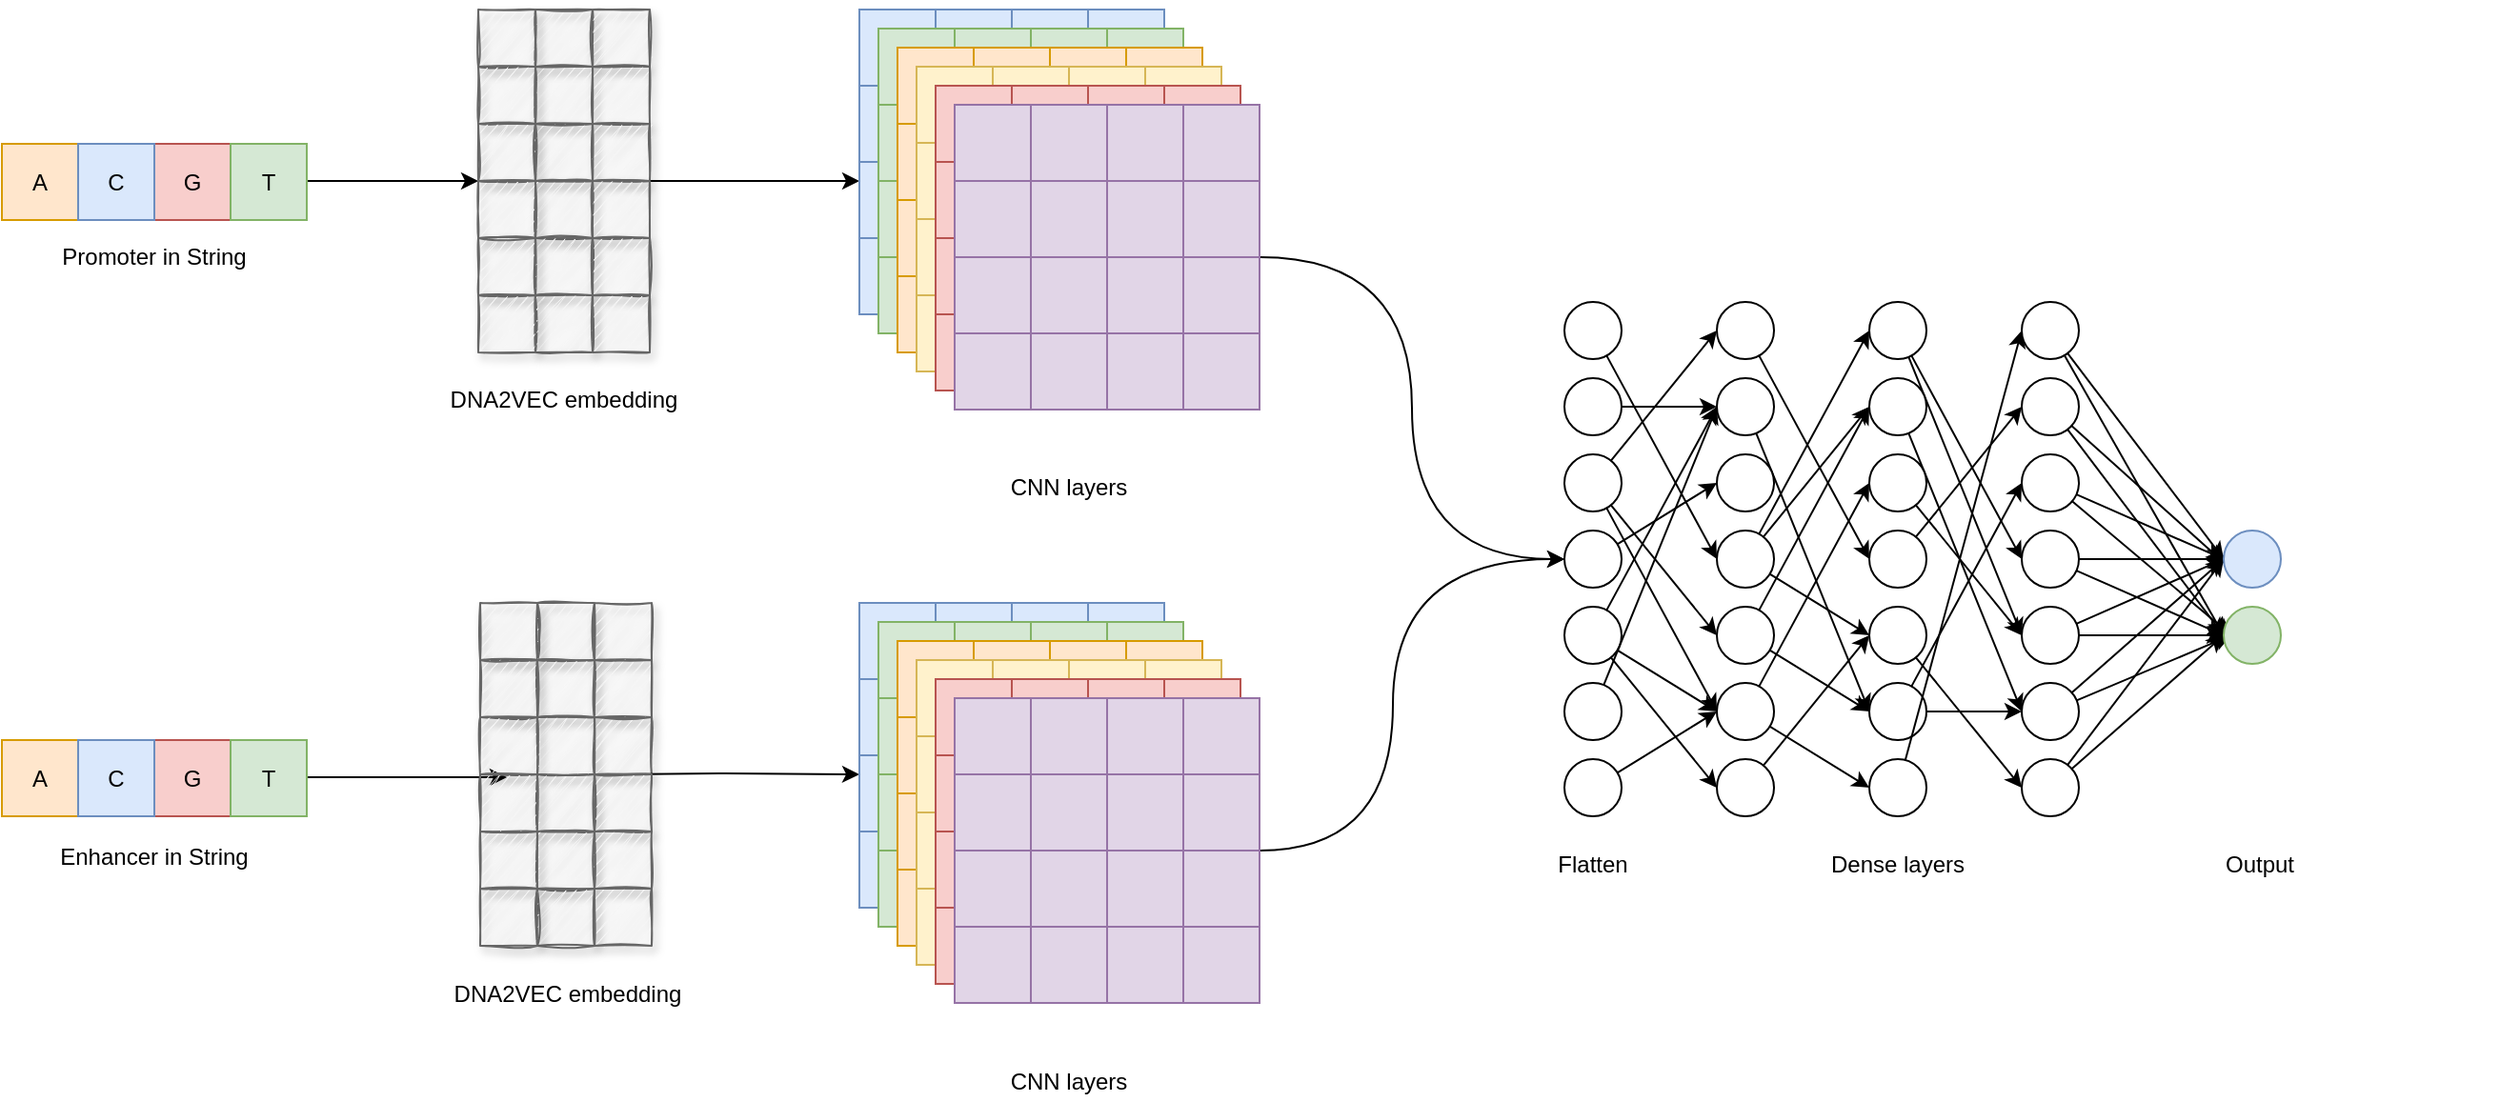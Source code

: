 <mxfile version="14.8.5" type="github">
  <diagram id="KxuiyelQ4g_LW83yEsCo" name="Page-1">
    <mxGraphModel dx="569" dy="305" grid="1" gridSize="10" guides="1" tooltips="1" connect="1" arrows="1" fold="1" page="1" pageScale="1" pageWidth="4681" pageHeight="3300" math="0" shadow="0">
      <root>
        <mxCell id="0" />
        <mxCell id="1" parent="0" />
        <mxCell id="4ptXgkVr047kW3-S0ShK-75" style="edgeStyle=none;rounded=1;jumpSize=20;orthogonalLoop=1;jettySize=auto;html=1;entryX=0;entryY=0;entryDx=0;entryDy=0;strokeWidth=1;exitX=1;exitY=1;exitDx=0;exitDy=0;" parent="1" target="4ptXgkVr047kW3-S0ShK-49" edge="1">
          <mxGeometry relative="1" as="geometry">
            <mxPoint x="240" y="200" as="sourcePoint" />
          </mxGeometry>
        </mxCell>
        <mxCell id="4ptXgkVr047kW3-S0ShK-126" style="edgeStyle=none;rounded=1;jumpSize=20;orthogonalLoop=1;jettySize=auto;html=1;entryX=0;entryY=0;entryDx=0;entryDy=0;strokeWidth=1;exitX=1;exitY=0;exitDx=0;exitDy=0;" parent="1" edge="1">
          <mxGeometry relative="1" as="geometry">
            <mxPoint x="240" y="513" as="sourcePoint" />
            <mxPoint x="345" y="513" as="targetPoint" />
          </mxGeometry>
        </mxCell>
        <mxCell id="4ptXgkVr047kW3-S0ShK-8" value="" style="rounded=0;whiteSpace=wrap;html=1;shadow=1;glass=0;sketch=1;fillColor=#f5f5f5;strokeColor=#666666;fontColor=#333333;" parent="1" vertex="1">
          <mxGeometry x="360" y="110" width="30" height="30" as="geometry" />
        </mxCell>
        <mxCell id="4ptXgkVr047kW3-S0ShK-9" value="" style="rounded=0;whiteSpace=wrap;html=1;shadow=1;glass=0;sketch=1;fillColor=#f5f5f5;strokeColor=#666666;fontColor=#333333;" parent="1" vertex="1">
          <mxGeometry x="330" y="110" width="30" height="30" as="geometry" />
        </mxCell>
        <mxCell id="4ptXgkVr047kW3-S0ShK-10" value="" style="rounded=0;whiteSpace=wrap;html=1;shadow=1;glass=0;sketch=1;fillColor=#f5f5f5;strokeColor=#666666;fontColor=#333333;" parent="1" vertex="1">
          <mxGeometry x="390" y="110" width="30" height="30" as="geometry" />
        </mxCell>
        <mxCell id="4ptXgkVr047kW3-S0ShK-16" value="" style="rounded=0;whiteSpace=wrap;html=1;shadow=1;glass=0;sketch=1;fillColor=#f5f5f5;strokeColor=#666666;fontColor=#333333;" parent="1" vertex="1">
          <mxGeometry x="360" y="140" width="30" height="30" as="geometry" />
        </mxCell>
        <mxCell id="4ptXgkVr047kW3-S0ShK-17" value="" style="rounded=0;whiteSpace=wrap;html=1;shadow=1;glass=0;sketch=1;fillColor=#f5f5f5;strokeColor=#666666;fontColor=#333333;" parent="1" vertex="1">
          <mxGeometry x="330" y="140" width="30" height="30" as="geometry" />
        </mxCell>
        <mxCell id="4ptXgkVr047kW3-S0ShK-18" value="" style="rounded=0;whiteSpace=wrap;html=1;shadow=1;glass=0;sketch=1;fillColor=#f5f5f5;strokeColor=#666666;fontColor=#333333;" parent="1" vertex="1">
          <mxGeometry x="390" y="140" width="30" height="30" as="geometry" />
        </mxCell>
        <mxCell id="4ptXgkVr047kW3-S0ShK-42" value="" style="rounded=0;whiteSpace=wrap;html=1;shadow=1;glass=0;sketch=1;fillColor=#f5f5f5;strokeColor=#666666;fontColor=#333333;" parent="1" vertex="1">
          <mxGeometry x="360" y="170" width="30" height="30" as="geometry" />
        </mxCell>
        <mxCell id="4ptXgkVr047kW3-S0ShK-43" value="" style="rounded=0;whiteSpace=wrap;html=1;shadow=1;glass=0;sketch=1;fillColor=#f5f5f5;strokeColor=#666666;fontColor=#333333;" parent="1" vertex="1">
          <mxGeometry x="330" y="170" width="30" height="30" as="geometry" />
        </mxCell>
        <mxCell id="4ptXgkVr047kW3-S0ShK-44" value="" style="rounded=0;whiteSpace=wrap;html=1;shadow=1;glass=0;sketch=1;fillColor=#f5f5f5;strokeColor=#666666;fontColor=#333333;" parent="1" vertex="1">
          <mxGeometry x="390" y="170" width="30" height="30" as="geometry" />
        </mxCell>
        <mxCell id="4ptXgkVr047kW3-S0ShK-48" value="" style="rounded=0;whiteSpace=wrap;html=1;shadow=1;glass=0;sketch=1;fillColor=#f5f5f5;strokeColor=#666666;fontColor=#333333;" parent="1" vertex="1">
          <mxGeometry x="360" y="200" width="30" height="30" as="geometry" />
        </mxCell>
        <mxCell id="4ptXgkVr047kW3-S0ShK-49" value="" style="rounded=0;whiteSpace=wrap;html=1;shadow=1;glass=0;sketch=1;fillColor=#f5f5f5;strokeColor=#666666;fontColor=#333333;" parent="1" vertex="1">
          <mxGeometry x="330" y="200" width="30" height="30" as="geometry" />
        </mxCell>
        <mxCell id="v-2x4H90wJZ5pzWWmbDk-228" style="edgeStyle=orthogonalEdgeStyle;rounded=0;orthogonalLoop=1;jettySize=auto;html=1;entryX=0;entryY=0.25;entryDx=0;entryDy=0;" edge="1" parent="1" source="4ptXgkVr047kW3-S0ShK-50" target="v-2x4H90wJZ5pzWWmbDk-31">
          <mxGeometry relative="1" as="geometry">
            <Array as="points">
              <mxPoint x="450" y="200" />
              <mxPoint x="450" y="200" />
            </Array>
          </mxGeometry>
        </mxCell>
        <mxCell id="4ptXgkVr047kW3-S0ShK-50" value="" style="rounded=0;whiteSpace=wrap;html=1;shadow=1;glass=0;sketch=1;fillColor=#f5f5f5;strokeColor=#666666;fontColor=#333333;" parent="1" vertex="1">
          <mxGeometry x="390" y="200" width="30" height="30" as="geometry" />
        </mxCell>
        <mxCell id="4ptXgkVr047kW3-S0ShK-58" value="" style="rounded=0;whiteSpace=wrap;html=1;shadow=1;glass=0;sketch=1;fillColor=#f5f5f5;strokeColor=#666666;fontColor=#333333;" parent="1" vertex="1">
          <mxGeometry x="360" y="230" width="30" height="30" as="geometry" />
        </mxCell>
        <mxCell id="4ptXgkVr047kW3-S0ShK-59" value="" style="rounded=0;whiteSpace=wrap;html=1;shadow=1;glass=0;sketch=1;fillColor=#f5f5f5;strokeColor=#666666;fontColor=#333333;" parent="1" vertex="1">
          <mxGeometry x="330" y="230" width="30" height="30" as="geometry" />
        </mxCell>
        <mxCell id="4ptXgkVr047kW3-S0ShK-60" value="" style="rounded=0;whiteSpace=wrap;html=1;shadow=1;glass=0;sketch=1;fillColor=#f5f5f5;strokeColor=#666666;fontColor=#333333;" parent="1" vertex="1">
          <mxGeometry x="390" y="230" width="30" height="30" as="geometry" />
        </mxCell>
        <mxCell id="4ptXgkVr047kW3-S0ShK-64" value="" style="rounded=0;whiteSpace=wrap;html=1;shadow=1;glass=0;sketch=1;fillColor=#f5f5f5;strokeColor=#666666;fontColor=#333333;" parent="1" vertex="1">
          <mxGeometry x="360" y="260" width="30" height="30" as="geometry" />
        </mxCell>
        <mxCell id="4ptXgkVr047kW3-S0ShK-65" value="" style="rounded=0;whiteSpace=wrap;html=1;shadow=1;glass=0;sketch=1;fillColor=#f5f5f5;strokeColor=#666666;fontColor=#333333;" parent="1" vertex="1">
          <mxGeometry x="330" y="260" width="30" height="30" as="geometry" />
        </mxCell>
        <mxCell id="4ptXgkVr047kW3-S0ShK-66" value="" style="rounded=0;whiteSpace=wrap;html=1;shadow=1;glass=0;sketch=1;fillColor=#f5f5f5;strokeColor=#666666;fontColor=#333333;" parent="1" vertex="1">
          <mxGeometry x="390" y="260" width="30" height="30" as="geometry" />
        </mxCell>
        <mxCell id="v-2x4H90wJZ5pzWWmbDk-1" value="DNA2VEC embedding" style="text;html=1;strokeColor=none;fillColor=none;align=center;verticalAlign=middle;whiteSpace=wrap;rounded=0;" vertex="1" parent="1">
          <mxGeometry x="295" y="305" width="160" height="20" as="geometry" />
        </mxCell>
        <mxCell id="v-2x4H90wJZ5pzWWmbDk-2" value="" style="rounded=0;whiteSpace=wrap;html=1;shadow=1;glass=0;sketch=1;fillColor=#f5f5f5;strokeColor=#666666;fontColor=#333333;" vertex="1" parent="1">
          <mxGeometry x="361" y="421.5" width="30" height="30" as="geometry" />
        </mxCell>
        <mxCell id="v-2x4H90wJZ5pzWWmbDk-3" value="" style="rounded=0;whiteSpace=wrap;html=1;shadow=1;glass=0;sketch=1;fillColor=#f5f5f5;strokeColor=#666666;fontColor=#333333;" vertex="1" parent="1">
          <mxGeometry x="331" y="421.5" width="30" height="30" as="geometry" />
        </mxCell>
        <mxCell id="v-2x4H90wJZ5pzWWmbDk-4" value="" style="rounded=0;whiteSpace=wrap;html=1;shadow=1;glass=0;sketch=1;fillColor=#f5f5f5;strokeColor=#666666;fontColor=#333333;" vertex="1" parent="1">
          <mxGeometry x="391" y="421.5" width="30" height="30" as="geometry" />
        </mxCell>
        <mxCell id="v-2x4H90wJZ5pzWWmbDk-5" value="" style="rounded=0;whiteSpace=wrap;html=1;shadow=1;glass=0;sketch=1;fillColor=#f5f5f5;strokeColor=#666666;fontColor=#333333;" vertex="1" parent="1">
          <mxGeometry x="361" y="451.5" width="30" height="30" as="geometry" />
        </mxCell>
        <mxCell id="v-2x4H90wJZ5pzWWmbDk-6" value="" style="rounded=0;whiteSpace=wrap;html=1;shadow=1;glass=0;sketch=1;fillColor=#f5f5f5;strokeColor=#666666;fontColor=#333333;" vertex="1" parent="1">
          <mxGeometry x="331" y="451.5" width="30" height="30" as="geometry" />
        </mxCell>
        <mxCell id="v-2x4H90wJZ5pzWWmbDk-7" value="" style="rounded=0;whiteSpace=wrap;html=1;shadow=1;glass=0;sketch=1;fillColor=#f5f5f5;strokeColor=#666666;fontColor=#333333;" vertex="1" parent="1">
          <mxGeometry x="391" y="451.5" width="30" height="30" as="geometry" />
        </mxCell>
        <mxCell id="v-2x4H90wJZ5pzWWmbDk-8" value="" style="rounded=0;whiteSpace=wrap;html=1;shadow=1;glass=0;sketch=1;fillColor=#f5f5f5;strokeColor=#666666;fontColor=#333333;" vertex="1" parent="1">
          <mxGeometry x="361" y="481.5" width="30" height="30" as="geometry" />
        </mxCell>
        <mxCell id="v-2x4H90wJZ5pzWWmbDk-9" value="" style="rounded=0;whiteSpace=wrap;html=1;shadow=1;glass=0;sketch=1;fillColor=#f5f5f5;strokeColor=#666666;fontColor=#333333;" vertex="1" parent="1">
          <mxGeometry x="331" y="481.5" width="30" height="30" as="geometry" />
        </mxCell>
        <mxCell id="v-2x4H90wJZ5pzWWmbDk-10" value="" style="rounded=0;whiteSpace=wrap;html=1;shadow=1;glass=0;sketch=1;fillColor=#f5f5f5;strokeColor=#666666;fontColor=#333333;" vertex="1" parent="1">
          <mxGeometry x="391" y="481.5" width="30" height="30" as="geometry" />
        </mxCell>
        <mxCell id="v-2x4H90wJZ5pzWWmbDk-11" value="" style="rounded=0;whiteSpace=wrap;html=1;shadow=1;glass=0;sketch=1;fillColor=#f5f5f5;strokeColor=#666666;fontColor=#333333;" vertex="1" parent="1">
          <mxGeometry x="361" y="511.5" width="30" height="30" as="geometry" />
        </mxCell>
        <mxCell id="v-2x4H90wJZ5pzWWmbDk-12" value="" style="rounded=0;whiteSpace=wrap;html=1;shadow=1;glass=0;sketch=1;fillColor=#f5f5f5;strokeColor=#666666;fontColor=#333333;" vertex="1" parent="1">
          <mxGeometry x="331" y="511.5" width="30" height="30" as="geometry" />
        </mxCell>
        <mxCell id="v-2x4H90wJZ5pzWWmbDk-229" style="edgeStyle=orthogonalEdgeStyle;rounded=0;orthogonalLoop=1;jettySize=auto;html=1;entryX=0;entryY=0.25;entryDx=0;entryDy=0;" edge="1" parent="1" source="v-2x4H90wJZ5pzWWmbDk-13" target="v-2x4H90wJZ5pzWWmbDk-134">
          <mxGeometry relative="1" as="geometry">
            <Array as="points">
              <mxPoint x="456" y="511" />
              <mxPoint x="456" y="511" />
            </Array>
          </mxGeometry>
        </mxCell>
        <mxCell id="v-2x4H90wJZ5pzWWmbDk-13" value="" style="rounded=0;whiteSpace=wrap;html=1;shadow=1;glass=0;sketch=1;fillColor=#f5f5f5;strokeColor=#666666;fontColor=#333333;" vertex="1" parent="1">
          <mxGeometry x="391" y="511.5" width="30" height="30" as="geometry" />
        </mxCell>
        <mxCell id="v-2x4H90wJZ5pzWWmbDk-14" value="" style="rounded=0;whiteSpace=wrap;html=1;shadow=1;glass=0;sketch=1;fillColor=#f5f5f5;strokeColor=#666666;fontColor=#333333;" vertex="1" parent="1">
          <mxGeometry x="361" y="541.5" width="30" height="30" as="geometry" />
        </mxCell>
        <mxCell id="v-2x4H90wJZ5pzWWmbDk-15" value="" style="rounded=0;whiteSpace=wrap;html=1;shadow=1;glass=0;sketch=1;fillColor=#f5f5f5;strokeColor=#666666;fontColor=#333333;" vertex="1" parent="1">
          <mxGeometry x="331" y="541.5" width="30" height="30" as="geometry" />
        </mxCell>
        <mxCell id="v-2x4H90wJZ5pzWWmbDk-16" value="" style="rounded=0;whiteSpace=wrap;html=1;shadow=1;glass=0;sketch=1;fillColor=#f5f5f5;strokeColor=#666666;fontColor=#333333;" vertex="1" parent="1">
          <mxGeometry x="391" y="541.5" width="30" height="30" as="geometry" />
        </mxCell>
        <mxCell id="v-2x4H90wJZ5pzWWmbDk-17" value="" style="rounded=0;whiteSpace=wrap;html=1;shadow=1;glass=0;sketch=1;fillColor=#f5f5f5;strokeColor=#666666;fontColor=#333333;" vertex="1" parent="1">
          <mxGeometry x="361" y="571.5" width="30" height="30" as="geometry" />
        </mxCell>
        <mxCell id="v-2x4H90wJZ5pzWWmbDk-18" value="" style="rounded=0;whiteSpace=wrap;html=1;shadow=1;glass=0;sketch=1;fillColor=#f5f5f5;strokeColor=#666666;fontColor=#333333;" vertex="1" parent="1">
          <mxGeometry x="331" y="571.5" width="30" height="30" as="geometry" />
        </mxCell>
        <mxCell id="v-2x4H90wJZ5pzWWmbDk-19" value="" style="rounded=0;whiteSpace=wrap;html=1;shadow=1;glass=0;sketch=1;fillColor=#f5f5f5;strokeColor=#666666;fontColor=#333333;" vertex="1" parent="1">
          <mxGeometry x="391" y="571.5" width="30" height="30" as="geometry" />
        </mxCell>
        <mxCell id="v-2x4H90wJZ5pzWWmbDk-20" value="DNA2VEC embedding" style="text;html=1;strokeColor=none;fillColor=none;align=center;verticalAlign=middle;whiteSpace=wrap;rounded=0;" vertex="1" parent="1">
          <mxGeometry x="297" y="616.5" width="160" height="20" as="geometry" />
        </mxCell>
        <mxCell id="v-2x4H90wJZ5pzWWmbDk-22" value="" style="rounded=0;whiteSpace=wrap;html=1;fillColor=#dae8fc;strokeColor=#6c8ebf;" vertex="1" parent="1">
          <mxGeometry x="530" y="110" width="40" height="40" as="geometry" />
        </mxCell>
        <mxCell id="v-2x4H90wJZ5pzWWmbDk-23" value="" style="rounded=0;whiteSpace=wrap;html=1;fillColor=#dae8fc;strokeColor=#6c8ebf;" vertex="1" parent="1">
          <mxGeometry x="570" y="110" width="40" height="40" as="geometry" />
        </mxCell>
        <mxCell id="v-2x4H90wJZ5pzWWmbDk-24" value="" style="rounded=0;whiteSpace=wrap;html=1;fillColor=#dae8fc;strokeColor=#6c8ebf;" vertex="1" parent="1">
          <mxGeometry x="610" y="110" width="40" height="40" as="geometry" />
        </mxCell>
        <mxCell id="v-2x4H90wJZ5pzWWmbDk-25" value="" style="rounded=0;whiteSpace=wrap;html=1;fillColor=#dae8fc;strokeColor=#6c8ebf;" vertex="1" parent="1">
          <mxGeometry x="650" y="110" width="40" height="40" as="geometry" />
        </mxCell>
        <mxCell id="v-2x4H90wJZ5pzWWmbDk-26" value="" style="rounded=0;whiteSpace=wrap;html=1;fillColor=#dae8fc;strokeColor=#6c8ebf;" vertex="1" parent="1">
          <mxGeometry x="530" y="150" width="40" height="40" as="geometry" />
        </mxCell>
        <mxCell id="v-2x4H90wJZ5pzWWmbDk-27" value="" style="rounded=0;whiteSpace=wrap;html=1;fillColor=#dae8fc;strokeColor=#6c8ebf;" vertex="1" parent="1">
          <mxGeometry x="570" y="150" width="40" height="40" as="geometry" />
        </mxCell>
        <mxCell id="v-2x4H90wJZ5pzWWmbDk-28" value="" style="rounded=0;whiteSpace=wrap;html=1;fillColor=#dae8fc;strokeColor=#6c8ebf;" vertex="1" parent="1">
          <mxGeometry x="610" y="150" width="40" height="40" as="geometry" />
        </mxCell>
        <mxCell id="v-2x4H90wJZ5pzWWmbDk-29" value="" style="rounded=0;whiteSpace=wrap;html=1;fillColor=#dae8fc;strokeColor=#6c8ebf;" vertex="1" parent="1">
          <mxGeometry x="650" y="150" width="40" height="40" as="geometry" />
        </mxCell>
        <mxCell id="v-2x4H90wJZ5pzWWmbDk-30" value="" style="rounded=0;whiteSpace=wrap;html=1;fillColor=#dae8fc;strokeColor=#6c8ebf;" vertex="1" parent="1">
          <mxGeometry x="690" y="150" width="40" height="40" as="geometry" />
        </mxCell>
        <mxCell id="v-2x4H90wJZ5pzWWmbDk-31" value="" style="rounded=0;whiteSpace=wrap;html=1;fillColor=#dae8fc;strokeColor=#6c8ebf;" vertex="1" parent="1">
          <mxGeometry x="530" y="190" width="40" height="40" as="geometry" />
        </mxCell>
        <mxCell id="v-2x4H90wJZ5pzWWmbDk-32" value="" style="rounded=0;whiteSpace=wrap;html=1;fillColor=#dae8fc;strokeColor=#6c8ebf;" vertex="1" parent="1">
          <mxGeometry x="570" y="190" width="40" height="40" as="geometry" />
        </mxCell>
        <mxCell id="v-2x4H90wJZ5pzWWmbDk-33" value="" style="rounded=0;whiteSpace=wrap;html=1;fillColor=#dae8fc;strokeColor=#6c8ebf;" vertex="1" parent="1">
          <mxGeometry x="610" y="190" width="40" height="40" as="geometry" />
        </mxCell>
        <mxCell id="v-2x4H90wJZ5pzWWmbDk-34" value="" style="rounded=0;whiteSpace=wrap;html=1;fillColor=#dae8fc;strokeColor=#6c8ebf;" vertex="1" parent="1">
          <mxGeometry x="650" y="190" width="40" height="40" as="geometry" />
        </mxCell>
        <mxCell id="v-2x4H90wJZ5pzWWmbDk-35" value="" style="rounded=0;whiteSpace=wrap;html=1;fillColor=#dae8fc;strokeColor=#6c8ebf;" vertex="1" parent="1">
          <mxGeometry x="690" y="190" width="40" height="40" as="geometry" />
        </mxCell>
        <mxCell id="v-2x4H90wJZ5pzWWmbDk-36" value="" style="rounded=0;whiteSpace=wrap;html=1;fillColor=#dae8fc;strokeColor=#6c8ebf;" vertex="1" parent="1">
          <mxGeometry x="530" y="230" width="40" height="40" as="geometry" />
        </mxCell>
        <mxCell id="v-2x4H90wJZ5pzWWmbDk-37" value="" style="rounded=0;whiteSpace=wrap;html=1;fillColor=#dae8fc;strokeColor=#6c8ebf;" vertex="1" parent="1">
          <mxGeometry x="570" y="230" width="40" height="40" as="geometry" />
        </mxCell>
        <mxCell id="v-2x4H90wJZ5pzWWmbDk-38" value="" style="rounded=0;whiteSpace=wrap;html=1;fillColor=#dae8fc;strokeColor=#6c8ebf;" vertex="1" parent="1">
          <mxGeometry x="610" y="230" width="40" height="40" as="geometry" />
        </mxCell>
        <mxCell id="v-2x4H90wJZ5pzWWmbDk-39" value="" style="rounded=0;whiteSpace=wrap;html=1;fillColor=#dae8fc;strokeColor=#6c8ebf;" vertex="1" parent="1">
          <mxGeometry x="650" y="230" width="40" height="40" as="geometry" />
        </mxCell>
        <mxCell id="v-2x4H90wJZ5pzWWmbDk-40" value="" style="rounded=0;whiteSpace=wrap;html=1;fillColor=#dae8fc;strokeColor=#6c8ebf;" vertex="1" parent="1">
          <mxGeometry x="690" y="230" width="40" height="40" as="geometry" />
        </mxCell>
        <mxCell id="v-2x4H90wJZ5pzWWmbDk-41" value="" style="rounded=0;whiteSpace=wrap;html=1;fillColor=#d5e8d4;strokeColor=#82b366;" vertex="1" parent="1">
          <mxGeometry x="540" y="120" width="40" height="40" as="geometry" />
        </mxCell>
        <mxCell id="v-2x4H90wJZ5pzWWmbDk-42" value="" style="rounded=0;whiteSpace=wrap;html=1;fillColor=#d5e8d4;strokeColor=#82b366;" vertex="1" parent="1">
          <mxGeometry x="580" y="120" width="40" height="40" as="geometry" />
        </mxCell>
        <mxCell id="v-2x4H90wJZ5pzWWmbDk-43" value="" style="rounded=0;whiteSpace=wrap;html=1;fillColor=#d5e8d4;strokeColor=#82b366;" vertex="1" parent="1">
          <mxGeometry x="620" y="120" width="40" height="40" as="geometry" />
        </mxCell>
        <mxCell id="v-2x4H90wJZ5pzWWmbDk-44" value="" style="rounded=0;whiteSpace=wrap;html=1;fillColor=#d5e8d4;strokeColor=#82b366;" vertex="1" parent="1">
          <mxGeometry x="660" y="120" width="40" height="40" as="geometry" />
        </mxCell>
        <mxCell id="v-2x4H90wJZ5pzWWmbDk-45" value="" style="rounded=0;whiteSpace=wrap;html=1;fillColor=#d5e8d4;strokeColor=#82b366;" vertex="1" parent="1">
          <mxGeometry x="540" y="160" width="40" height="40" as="geometry" />
        </mxCell>
        <mxCell id="v-2x4H90wJZ5pzWWmbDk-46" value="" style="rounded=0;whiteSpace=wrap;html=1;fillColor=#d5e8d4;strokeColor=#82b366;" vertex="1" parent="1">
          <mxGeometry x="580" y="160" width="40" height="40" as="geometry" />
        </mxCell>
        <mxCell id="v-2x4H90wJZ5pzWWmbDk-47" value="" style="rounded=0;whiteSpace=wrap;html=1;fillColor=#d5e8d4;strokeColor=#82b366;" vertex="1" parent="1">
          <mxGeometry x="620" y="160" width="40" height="40" as="geometry" />
        </mxCell>
        <mxCell id="v-2x4H90wJZ5pzWWmbDk-48" value="" style="rounded=0;whiteSpace=wrap;html=1;fillColor=#d5e8d4;strokeColor=#82b366;" vertex="1" parent="1">
          <mxGeometry x="660" y="160" width="40" height="40" as="geometry" />
        </mxCell>
        <mxCell id="v-2x4H90wJZ5pzWWmbDk-49" value="" style="rounded=0;whiteSpace=wrap;html=1;fillColor=#d5e8d4;strokeColor=#82b366;" vertex="1" parent="1">
          <mxGeometry x="700" y="160" width="40" height="40" as="geometry" />
        </mxCell>
        <mxCell id="v-2x4H90wJZ5pzWWmbDk-50" value="" style="rounded=0;whiteSpace=wrap;html=1;fillColor=#d5e8d4;strokeColor=#82b366;" vertex="1" parent="1">
          <mxGeometry x="540" y="200" width="40" height="40" as="geometry" />
        </mxCell>
        <mxCell id="v-2x4H90wJZ5pzWWmbDk-51" value="" style="rounded=0;whiteSpace=wrap;html=1;fillColor=#d5e8d4;strokeColor=#82b366;" vertex="1" parent="1">
          <mxGeometry x="580" y="200" width="40" height="40" as="geometry" />
        </mxCell>
        <mxCell id="v-2x4H90wJZ5pzWWmbDk-52" value="" style="rounded=0;whiteSpace=wrap;html=1;fillColor=#d5e8d4;strokeColor=#82b366;" vertex="1" parent="1">
          <mxGeometry x="620" y="200" width="40" height="40" as="geometry" />
        </mxCell>
        <mxCell id="v-2x4H90wJZ5pzWWmbDk-53" value="" style="rounded=0;whiteSpace=wrap;html=1;fillColor=#d5e8d4;strokeColor=#82b366;" vertex="1" parent="1">
          <mxGeometry x="660" y="200" width="40" height="40" as="geometry" />
        </mxCell>
        <mxCell id="v-2x4H90wJZ5pzWWmbDk-54" value="" style="rounded=0;whiteSpace=wrap;html=1;fillColor=#d5e8d4;strokeColor=#82b366;" vertex="1" parent="1">
          <mxGeometry x="700" y="200" width="40" height="40" as="geometry" />
        </mxCell>
        <mxCell id="v-2x4H90wJZ5pzWWmbDk-55" value="" style="rounded=0;whiteSpace=wrap;html=1;fillColor=#d5e8d4;strokeColor=#82b366;" vertex="1" parent="1">
          <mxGeometry x="540" y="240" width="40" height="40" as="geometry" />
        </mxCell>
        <mxCell id="v-2x4H90wJZ5pzWWmbDk-56" value="" style="rounded=0;whiteSpace=wrap;html=1;fillColor=#d5e8d4;strokeColor=#82b366;" vertex="1" parent="1">
          <mxGeometry x="580" y="240" width="40" height="40" as="geometry" />
        </mxCell>
        <mxCell id="v-2x4H90wJZ5pzWWmbDk-57" value="" style="rounded=0;whiteSpace=wrap;html=1;fillColor=#d5e8d4;strokeColor=#82b366;" vertex="1" parent="1">
          <mxGeometry x="620" y="240" width="40" height="40" as="geometry" />
        </mxCell>
        <mxCell id="v-2x4H90wJZ5pzWWmbDk-58" value="" style="rounded=0;whiteSpace=wrap;html=1;fillColor=#d5e8d4;strokeColor=#82b366;" vertex="1" parent="1">
          <mxGeometry x="660" y="240" width="40" height="40" as="geometry" />
        </mxCell>
        <mxCell id="v-2x4H90wJZ5pzWWmbDk-59" value="" style="rounded=0;whiteSpace=wrap;html=1;fillColor=#d5e8d4;strokeColor=#82b366;" vertex="1" parent="1">
          <mxGeometry x="700" y="240" width="40" height="40" as="geometry" />
        </mxCell>
        <mxCell id="v-2x4H90wJZ5pzWWmbDk-60" value="" style="rounded=0;whiteSpace=wrap;html=1;fillColor=#ffe6cc;strokeColor=#d79b00;" vertex="1" parent="1">
          <mxGeometry x="550" y="130" width="40" height="40" as="geometry" />
        </mxCell>
        <mxCell id="v-2x4H90wJZ5pzWWmbDk-61" value="" style="rounded=0;whiteSpace=wrap;html=1;fillColor=#ffe6cc;strokeColor=#d79b00;" vertex="1" parent="1">
          <mxGeometry x="590" y="130" width="40" height="40" as="geometry" />
        </mxCell>
        <mxCell id="v-2x4H90wJZ5pzWWmbDk-62" value="" style="rounded=0;whiteSpace=wrap;html=1;fillColor=#ffe6cc;strokeColor=#d79b00;" vertex="1" parent="1">
          <mxGeometry x="630" y="130" width="40" height="40" as="geometry" />
        </mxCell>
        <mxCell id="v-2x4H90wJZ5pzWWmbDk-63" value="" style="rounded=0;whiteSpace=wrap;html=1;fillColor=#ffe6cc;strokeColor=#d79b00;" vertex="1" parent="1">
          <mxGeometry x="670" y="130" width="40" height="40" as="geometry" />
        </mxCell>
        <mxCell id="v-2x4H90wJZ5pzWWmbDk-64" value="" style="rounded=0;whiteSpace=wrap;html=1;fillColor=#ffe6cc;strokeColor=#d79b00;" vertex="1" parent="1">
          <mxGeometry x="550" y="170" width="40" height="40" as="geometry" />
        </mxCell>
        <mxCell id="v-2x4H90wJZ5pzWWmbDk-65" value="" style="rounded=0;whiteSpace=wrap;html=1;fillColor=#ffe6cc;strokeColor=#d79b00;" vertex="1" parent="1">
          <mxGeometry x="590" y="170" width="40" height="40" as="geometry" />
        </mxCell>
        <mxCell id="v-2x4H90wJZ5pzWWmbDk-66" value="" style="rounded=0;whiteSpace=wrap;html=1;fillColor=#ffe6cc;strokeColor=#d79b00;" vertex="1" parent="1">
          <mxGeometry x="630" y="170" width="40" height="40" as="geometry" />
        </mxCell>
        <mxCell id="v-2x4H90wJZ5pzWWmbDk-67" value="" style="rounded=0;whiteSpace=wrap;html=1;fillColor=#ffe6cc;strokeColor=#d79b00;" vertex="1" parent="1">
          <mxGeometry x="670" y="170" width="40" height="40" as="geometry" />
        </mxCell>
        <mxCell id="v-2x4H90wJZ5pzWWmbDk-68" value="" style="rounded=0;whiteSpace=wrap;html=1;fillColor=#ffe6cc;strokeColor=#d79b00;" vertex="1" parent="1">
          <mxGeometry x="550" y="210" width="40" height="40" as="geometry" />
        </mxCell>
        <mxCell id="v-2x4H90wJZ5pzWWmbDk-69" value="" style="rounded=0;whiteSpace=wrap;html=1;fillColor=#ffe6cc;strokeColor=#d79b00;" vertex="1" parent="1">
          <mxGeometry x="590" y="210" width="40" height="40" as="geometry" />
        </mxCell>
        <mxCell id="v-2x4H90wJZ5pzWWmbDk-70" value="" style="rounded=0;whiteSpace=wrap;html=1;fillColor=#ffe6cc;strokeColor=#d79b00;" vertex="1" parent="1">
          <mxGeometry x="630" y="210" width="40" height="40" as="geometry" />
        </mxCell>
        <mxCell id="v-2x4H90wJZ5pzWWmbDk-71" value="" style="rounded=0;whiteSpace=wrap;html=1;fillColor=#ffe6cc;strokeColor=#d79b00;" vertex="1" parent="1">
          <mxGeometry x="670" y="210" width="40" height="40" as="geometry" />
        </mxCell>
        <mxCell id="v-2x4H90wJZ5pzWWmbDk-72" value="" style="rounded=0;whiteSpace=wrap;html=1;fillColor=#ffe6cc;strokeColor=#d79b00;" vertex="1" parent="1">
          <mxGeometry x="550" y="250" width="40" height="40" as="geometry" />
        </mxCell>
        <mxCell id="v-2x4H90wJZ5pzWWmbDk-73" value="" style="rounded=0;whiteSpace=wrap;html=1;fillColor=#ffe6cc;strokeColor=#d79b00;" vertex="1" parent="1">
          <mxGeometry x="590" y="250" width="40" height="40" as="geometry" />
        </mxCell>
        <mxCell id="v-2x4H90wJZ5pzWWmbDk-74" value="" style="rounded=0;whiteSpace=wrap;html=1;fillColor=#ffe6cc;strokeColor=#d79b00;" vertex="1" parent="1">
          <mxGeometry x="630" y="250" width="40" height="40" as="geometry" />
        </mxCell>
        <mxCell id="v-2x4H90wJZ5pzWWmbDk-75" value="" style="rounded=0;whiteSpace=wrap;html=1;fillColor=#ffe6cc;strokeColor=#d79b00;" vertex="1" parent="1">
          <mxGeometry x="670" y="250" width="40" height="40" as="geometry" />
        </mxCell>
        <mxCell id="v-2x4H90wJZ5pzWWmbDk-76" value="" style="rounded=0;whiteSpace=wrap;html=1;fillColor=#fff2cc;strokeColor=#d6b656;" vertex="1" parent="1">
          <mxGeometry x="560" y="140" width="40" height="40" as="geometry" />
        </mxCell>
        <mxCell id="v-2x4H90wJZ5pzWWmbDk-77" value="" style="rounded=0;whiteSpace=wrap;html=1;fillColor=#fff2cc;strokeColor=#d6b656;" vertex="1" parent="1">
          <mxGeometry x="600" y="140" width="40" height="40" as="geometry" />
        </mxCell>
        <mxCell id="v-2x4H90wJZ5pzWWmbDk-78" value="" style="rounded=0;whiteSpace=wrap;html=1;fillColor=#fff2cc;strokeColor=#d6b656;" vertex="1" parent="1">
          <mxGeometry x="640" y="140" width="40" height="40" as="geometry" />
        </mxCell>
        <mxCell id="v-2x4H90wJZ5pzWWmbDk-79" value="" style="rounded=0;whiteSpace=wrap;html=1;fillColor=#fff2cc;strokeColor=#d6b656;" vertex="1" parent="1">
          <mxGeometry x="680" y="140" width="40" height="40" as="geometry" />
        </mxCell>
        <mxCell id="v-2x4H90wJZ5pzWWmbDk-80" value="" style="rounded=0;whiteSpace=wrap;html=1;fillColor=#fff2cc;strokeColor=#d6b656;" vertex="1" parent="1">
          <mxGeometry x="560" y="180" width="40" height="40" as="geometry" />
        </mxCell>
        <mxCell id="v-2x4H90wJZ5pzWWmbDk-81" value="" style="rounded=0;whiteSpace=wrap;html=1;fillColor=#fff2cc;strokeColor=#d6b656;" vertex="1" parent="1">
          <mxGeometry x="600" y="180" width="40" height="40" as="geometry" />
        </mxCell>
        <mxCell id="v-2x4H90wJZ5pzWWmbDk-82" value="" style="rounded=0;whiteSpace=wrap;html=1;fillColor=#fff2cc;strokeColor=#d6b656;" vertex="1" parent="1">
          <mxGeometry x="640" y="180" width="40" height="40" as="geometry" />
        </mxCell>
        <mxCell id="v-2x4H90wJZ5pzWWmbDk-83" value="" style="rounded=0;whiteSpace=wrap;html=1;fillColor=#fff2cc;strokeColor=#d6b656;" vertex="1" parent="1">
          <mxGeometry x="680" y="180" width="40" height="40" as="geometry" />
        </mxCell>
        <mxCell id="v-2x4H90wJZ5pzWWmbDk-84" value="" style="rounded=0;whiteSpace=wrap;html=1;fillColor=#fff2cc;strokeColor=#d6b656;" vertex="1" parent="1">
          <mxGeometry x="560" y="220" width="40" height="40" as="geometry" />
        </mxCell>
        <mxCell id="v-2x4H90wJZ5pzWWmbDk-85" value="" style="rounded=0;whiteSpace=wrap;html=1;fillColor=#fff2cc;strokeColor=#d6b656;" vertex="1" parent="1">
          <mxGeometry x="600" y="220" width="40" height="40" as="geometry" />
        </mxCell>
        <mxCell id="v-2x4H90wJZ5pzWWmbDk-86" value="" style="rounded=0;whiteSpace=wrap;html=1;fillColor=#fff2cc;strokeColor=#d6b656;" vertex="1" parent="1">
          <mxGeometry x="640" y="220" width="40" height="40" as="geometry" />
        </mxCell>
        <mxCell id="v-2x4H90wJZ5pzWWmbDk-87" value="" style="rounded=0;whiteSpace=wrap;html=1;fillColor=#fff2cc;strokeColor=#d6b656;" vertex="1" parent="1">
          <mxGeometry x="680" y="220" width="40" height="40" as="geometry" />
        </mxCell>
        <mxCell id="v-2x4H90wJZ5pzWWmbDk-88" value="" style="rounded=0;whiteSpace=wrap;html=1;fillColor=#fff2cc;strokeColor=#d6b656;" vertex="1" parent="1">
          <mxGeometry x="560" y="260" width="40" height="40" as="geometry" />
        </mxCell>
        <mxCell id="v-2x4H90wJZ5pzWWmbDk-89" value="" style="rounded=0;whiteSpace=wrap;html=1;fillColor=#fff2cc;strokeColor=#d6b656;" vertex="1" parent="1">
          <mxGeometry x="600" y="260" width="40" height="40" as="geometry" />
        </mxCell>
        <mxCell id="v-2x4H90wJZ5pzWWmbDk-90" value="" style="rounded=0;whiteSpace=wrap;html=1;fillColor=#fff2cc;strokeColor=#d6b656;" vertex="1" parent="1">
          <mxGeometry x="640" y="260" width="40" height="40" as="geometry" />
        </mxCell>
        <mxCell id="v-2x4H90wJZ5pzWWmbDk-91" value="" style="rounded=0;whiteSpace=wrap;html=1;fillColor=#fff2cc;strokeColor=#d6b656;" vertex="1" parent="1">
          <mxGeometry x="680" y="260" width="40" height="40" as="geometry" />
        </mxCell>
        <mxCell id="v-2x4H90wJZ5pzWWmbDk-92" value="" style="rounded=0;whiteSpace=wrap;html=1;fillColor=#f8cecc;strokeColor=#b85450;" vertex="1" parent="1">
          <mxGeometry x="570" y="150" width="40" height="40" as="geometry" />
        </mxCell>
        <mxCell id="v-2x4H90wJZ5pzWWmbDk-93" value="" style="rounded=0;whiteSpace=wrap;html=1;fillColor=#f8cecc;strokeColor=#b85450;" vertex="1" parent="1">
          <mxGeometry x="610" y="150" width="40" height="40" as="geometry" />
        </mxCell>
        <mxCell id="v-2x4H90wJZ5pzWWmbDk-94" value="" style="rounded=0;whiteSpace=wrap;html=1;fillColor=#f8cecc;strokeColor=#b85450;" vertex="1" parent="1">
          <mxGeometry x="650" y="150" width="40" height="40" as="geometry" />
        </mxCell>
        <mxCell id="v-2x4H90wJZ5pzWWmbDk-95" value="" style="rounded=0;whiteSpace=wrap;html=1;fillColor=#f8cecc;strokeColor=#b85450;" vertex="1" parent="1">
          <mxGeometry x="690" y="150" width="40" height="40" as="geometry" />
        </mxCell>
        <mxCell id="v-2x4H90wJZ5pzWWmbDk-96" value="" style="rounded=0;whiteSpace=wrap;html=1;fillColor=#f8cecc;strokeColor=#b85450;" vertex="1" parent="1">
          <mxGeometry x="570" y="190" width="40" height="40" as="geometry" />
        </mxCell>
        <mxCell id="v-2x4H90wJZ5pzWWmbDk-97" value="" style="rounded=0;whiteSpace=wrap;html=1;fillColor=#f8cecc;strokeColor=#b85450;" vertex="1" parent="1">
          <mxGeometry x="610" y="190" width="40" height="40" as="geometry" />
        </mxCell>
        <mxCell id="v-2x4H90wJZ5pzWWmbDk-98" value="" style="rounded=0;whiteSpace=wrap;html=1;fillColor=#f8cecc;strokeColor=#b85450;" vertex="1" parent="1">
          <mxGeometry x="650" y="190" width="40" height="40" as="geometry" />
        </mxCell>
        <mxCell id="v-2x4H90wJZ5pzWWmbDk-99" value="" style="rounded=0;whiteSpace=wrap;html=1;fillColor=#f8cecc;strokeColor=#b85450;" vertex="1" parent="1">
          <mxGeometry x="690" y="190" width="40" height="40" as="geometry" />
        </mxCell>
        <mxCell id="v-2x4H90wJZ5pzWWmbDk-100" value="" style="rounded=0;whiteSpace=wrap;html=1;fillColor=#f8cecc;strokeColor=#b85450;" vertex="1" parent="1">
          <mxGeometry x="570" y="230" width="40" height="40" as="geometry" />
        </mxCell>
        <mxCell id="v-2x4H90wJZ5pzWWmbDk-101" value="" style="rounded=0;whiteSpace=wrap;html=1;fillColor=#f8cecc;strokeColor=#b85450;" vertex="1" parent="1">
          <mxGeometry x="610" y="230" width="40" height="40" as="geometry" />
        </mxCell>
        <mxCell id="v-2x4H90wJZ5pzWWmbDk-102" value="" style="rounded=0;whiteSpace=wrap;html=1;fillColor=#f8cecc;strokeColor=#b85450;" vertex="1" parent="1">
          <mxGeometry x="650" y="230" width="40" height="40" as="geometry" />
        </mxCell>
        <mxCell id="v-2x4H90wJZ5pzWWmbDk-103" value="" style="rounded=0;whiteSpace=wrap;html=1;fillColor=#f8cecc;strokeColor=#b85450;" vertex="1" parent="1">
          <mxGeometry x="690" y="230" width="40" height="40" as="geometry" />
        </mxCell>
        <mxCell id="v-2x4H90wJZ5pzWWmbDk-104" value="" style="rounded=0;whiteSpace=wrap;html=1;fillColor=#f8cecc;strokeColor=#b85450;" vertex="1" parent="1">
          <mxGeometry x="570" y="270" width="40" height="40" as="geometry" />
        </mxCell>
        <mxCell id="v-2x4H90wJZ5pzWWmbDk-105" value="" style="rounded=0;whiteSpace=wrap;html=1;fillColor=#f8cecc;strokeColor=#b85450;" vertex="1" parent="1">
          <mxGeometry x="610" y="270" width="40" height="40" as="geometry" />
        </mxCell>
        <mxCell id="v-2x4H90wJZ5pzWWmbDk-106" value="" style="rounded=0;whiteSpace=wrap;html=1;fillColor=#f8cecc;strokeColor=#b85450;" vertex="1" parent="1">
          <mxGeometry x="650" y="270" width="40" height="40" as="geometry" />
        </mxCell>
        <mxCell id="v-2x4H90wJZ5pzWWmbDk-107" value="" style="rounded=0;whiteSpace=wrap;html=1;fillColor=#f8cecc;strokeColor=#b85450;" vertex="1" parent="1">
          <mxGeometry x="690" y="270" width="40" height="40" as="geometry" />
        </mxCell>
        <mxCell id="v-2x4H90wJZ5pzWWmbDk-108" value="" style="rounded=0;whiteSpace=wrap;html=1;fillColor=#e1d5e7;strokeColor=#9673a6;" vertex="1" parent="1">
          <mxGeometry x="580" y="160" width="40" height="40" as="geometry" />
        </mxCell>
        <mxCell id="v-2x4H90wJZ5pzWWmbDk-109" value="" style="rounded=0;whiteSpace=wrap;html=1;fillColor=#e1d5e7;strokeColor=#9673a6;" vertex="1" parent="1">
          <mxGeometry x="620" y="160" width="40" height="40" as="geometry" />
        </mxCell>
        <mxCell id="v-2x4H90wJZ5pzWWmbDk-110" value="" style="rounded=0;whiteSpace=wrap;html=1;fillColor=#e1d5e7;strokeColor=#9673a6;" vertex="1" parent="1">
          <mxGeometry x="660" y="160" width="40" height="40" as="geometry" />
        </mxCell>
        <mxCell id="v-2x4H90wJZ5pzWWmbDk-111" value="" style="rounded=0;whiteSpace=wrap;html=1;fillColor=#e1d5e7;strokeColor=#9673a6;" vertex="1" parent="1">
          <mxGeometry x="700" y="160" width="40" height="40" as="geometry" />
        </mxCell>
        <mxCell id="v-2x4H90wJZ5pzWWmbDk-112" value="" style="rounded=0;whiteSpace=wrap;html=1;fillColor=#e1d5e7;strokeColor=#9673a6;" vertex="1" parent="1">
          <mxGeometry x="580" y="200" width="40" height="40" as="geometry" />
        </mxCell>
        <mxCell id="v-2x4H90wJZ5pzWWmbDk-113" value="" style="rounded=0;whiteSpace=wrap;html=1;fillColor=#e1d5e7;strokeColor=#9673a6;" vertex="1" parent="1">
          <mxGeometry x="620" y="200" width="40" height="40" as="geometry" />
        </mxCell>
        <mxCell id="v-2x4H90wJZ5pzWWmbDk-114" value="" style="rounded=0;whiteSpace=wrap;html=1;fillColor=#e1d5e7;strokeColor=#9673a6;" vertex="1" parent="1">
          <mxGeometry x="660" y="200" width="40" height="40" as="geometry" />
        </mxCell>
        <mxCell id="v-2x4H90wJZ5pzWWmbDk-317" style="edgeStyle=orthogonalEdgeStyle;curved=1;rounded=0;orthogonalLoop=1;jettySize=auto;html=1;entryX=0;entryY=0.5;entryDx=0;entryDy=0;exitX=1;exitY=0;exitDx=0;exitDy=0;" edge="1" parent="1" source="v-2x4H90wJZ5pzWWmbDk-119" target="v-2x4H90wJZ5pzWWmbDk-243">
          <mxGeometry relative="1" as="geometry">
            <Array as="points">
              <mxPoint x="820" y="240" />
              <mxPoint x="820" y="399" />
            </Array>
          </mxGeometry>
        </mxCell>
        <mxCell id="v-2x4H90wJZ5pzWWmbDk-115" value="" style="rounded=0;whiteSpace=wrap;html=1;fillColor=#e1d5e7;strokeColor=#9673a6;" vertex="1" parent="1">
          <mxGeometry x="700" y="200" width="40" height="40" as="geometry" />
        </mxCell>
        <mxCell id="v-2x4H90wJZ5pzWWmbDk-116" value="" style="rounded=0;whiteSpace=wrap;html=1;fillColor=#e1d5e7;strokeColor=#9673a6;" vertex="1" parent="1">
          <mxGeometry x="580" y="240" width="40" height="40" as="geometry" />
        </mxCell>
        <mxCell id="v-2x4H90wJZ5pzWWmbDk-117" value="" style="rounded=0;whiteSpace=wrap;html=1;fillColor=#e1d5e7;strokeColor=#9673a6;" vertex="1" parent="1">
          <mxGeometry x="620" y="240" width="40" height="40" as="geometry" />
        </mxCell>
        <mxCell id="v-2x4H90wJZ5pzWWmbDk-118" value="" style="rounded=0;whiteSpace=wrap;html=1;fillColor=#e1d5e7;strokeColor=#9673a6;" vertex="1" parent="1">
          <mxGeometry x="660" y="240" width="40" height="40" as="geometry" />
        </mxCell>
        <mxCell id="v-2x4H90wJZ5pzWWmbDk-119" value="" style="rounded=0;whiteSpace=wrap;html=1;fillColor=#e1d5e7;strokeColor=#9673a6;" vertex="1" parent="1">
          <mxGeometry x="700" y="240" width="40" height="40" as="geometry" />
        </mxCell>
        <mxCell id="v-2x4H90wJZ5pzWWmbDk-120" value="" style="rounded=0;whiteSpace=wrap;html=1;fillColor=#e1d5e7;strokeColor=#9673a6;" vertex="1" parent="1">
          <mxGeometry x="580" y="280" width="40" height="40" as="geometry" />
        </mxCell>
        <mxCell id="v-2x4H90wJZ5pzWWmbDk-121" value="" style="rounded=0;whiteSpace=wrap;html=1;fillColor=#e1d5e7;strokeColor=#9673a6;" vertex="1" parent="1">
          <mxGeometry x="620" y="280" width="40" height="40" as="geometry" />
        </mxCell>
        <mxCell id="v-2x4H90wJZ5pzWWmbDk-122" value="" style="rounded=0;whiteSpace=wrap;html=1;fillColor=#e1d5e7;strokeColor=#9673a6;" vertex="1" parent="1">
          <mxGeometry x="660" y="280" width="40" height="40" as="geometry" />
        </mxCell>
        <mxCell id="v-2x4H90wJZ5pzWWmbDk-123" value="" style="rounded=0;whiteSpace=wrap;html=1;fillColor=#e1d5e7;strokeColor=#9673a6;" vertex="1" parent="1">
          <mxGeometry x="700" y="280" width="40" height="40" as="geometry" />
        </mxCell>
        <mxCell id="v-2x4H90wJZ5pzWWmbDk-124" value="&lt;div&gt;CNN layers&lt;/div&gt;" style="text;html=1;strokeColor=none;fillColor=none;align=center;verticalAlign=middle;whiteSpace=wrap;rounded=0;" vertex="1" parent="1">
          <mxGeometry x="515" y="351" width="250" height="20" as="geometry" />
        </mxCell>
        <mxCell id="v-2x4H90wJZ5pzWWmbDk-125" value="" style="rounded=0;whiteSpace=wrap;html=1;fillColor=#dae8fc;strokeColor=#6c8ebf;" vertex="1" parent="1">
          <mxGeometry x="530" y="421.5" width="40" height="40" as="geometry" />
        </mxCell>
        <mxCell id="v-2x4H90wJZ5pzWWmbDk-126" value="" style="rounded=0;whiteSpace=wrap;html=1;fillColor=#dae8fc;strokeColor=#6c8ebf;" vertex="1" parent="1">
          <mxGeometry x="570" y="421.5" width="40" height="40" as="geometry" />
        </mxCell>
        <mxCell id="v-2x4H90wJZ5pzWWmbDk-127" value="" style="rounded=0;whiteSpace=wrap;html=1;fillColor=#dae8fc;strokeColor=#6c8ebf;" vertex="1" parent="1">
          <mxGeometry x="610" y="421.5" width="40" height="40" as="geometry" />
        </mxCell>
        <mxCell id="v-2x4H90wJZ5pzWWmbDk-128" value="" style="rounded=0;whiteSpace=wrap;html=1;fillColor=#dae8fc;strokeColor=#6c8ebf;" vertex="1" parent="1">
          <mxGeometry x="650" y="421.5" width="40" height="40" as="geometry" />
        </mxCell>
        <mxCell id="v-2x4H90wJZ5pzWWmbDk-129" value="" style="rounded=0;whiteSpace=wrap;html=1;fillColor=#dae8fc;strokeColor=#6c8ebf;" vertex="1" parent="1">
          <mxGeometry x="530" y="461.5" width="40" height="40" as="geometry" />
        </mxCell>
        <mxCell id="v-2x4H90wJZ5pzWWmbDk-130" value="" style="rounded=0;whiteSpace=wrap;html=1;fillColor=#dae8fc;strokeColor=#6c8ebf;" vertex="1" parent="1">
          <mxGeometry x="570" y="461.5" width="40" height="40" as="geometry" />
        </mxCell>
        <mxCell id="v-2x4H90wJZ5pzWWmbDk-131" value="" style="rounded=0;whiteSpace=wrap;html=1;fillColor=#dae8fc;strokeColor=#6c8ebf;" vertex="1" parent="1">
          <mxGeometry x="610" y="461.5" width="40" height="40" as="geometry" />
        </mxCell>
        <mxCell id="v-2x4H90wJZ5pzWWmbDk-132" value="" style="rounded=0;whiteSpace=wrap;html=1;fillColor=#dae8fc;strokeColor=#6c8ebf;" vertex="1" parent="1">
          <mxGeometry x="650" y="461.5" width="40" height="40" as="geometry" />
        </mxCell>
        <mxCell id="v-2x4H90wJZ5pzWWmbDk-133" value="" style="rounded=0;whiteSpace=wrap;html=1;fillColor=#dae8fc;strokeColor=#6c8ebf;" vertex="1" parent="1">
          <mxGeometry x="690" y="461.5" width="40" height="40" as="geometry" />
        </mxCell>
        <mxCell id="v-2x4H90wJZ5pzWWmbDk-134" value="" style="rounded=0;whiteSpace=wrap;html=1;fillColor=#dae8fc;strokeColor=#6c8ebf;" vertex="1" parent="1">
          <mxGeometry x="530" y="501.5" width="40" height="40" as="geometry" />
        </mxCell>
        <mxCell id="v-2x4H90wJZ5pzWWmbDk-135" value="" style="rounded=0;whiteSpace=wrap;html=1;fillColor=#dae8fc;strokeColor=#6c8ebf;" vertex="1" parent="1">
          <mxGeometry x="570" y="501.5" width="40" height="40" as="geometry" />
        </mxCell>
        <mxCell id="v-2x4H90wJZ5pzWWmbDk-136" value="" style="rounded=0;whiteSpace=wrap;html=1;fillColor=#dae8fc;strokeColor=#6c8ebf;" vertex="1" parent="1">
          <mxGeometry x="610" y="501.5" width="40" height="40" as="geometry" />
        </mxCell>
        <mxCell id="v-2x4H90wJZ5pzWWmbDk-137" value="" style="rounded=0;whiteSpace=wrap;html=1;fillColor=#dae8fc;strokeColor=#6c8ebf;" vertex="1" parent="1">
          <mxGeometry x="650" y="501.5" width="40" height="40" as="geometry" />
        </mxCell>
        <mxCell id="v-2x4H90wJZ5pzWWmbDk-138" value="" style="rounded=0;whiteSpace=wrap;html=1;fillColor=#dae8fc;strokeColor=#6c8ebf;" vertex="1" parent="1">
          <mxGeometry x="690" y="501.5" width="40" height="40" as="geometry" />
        </mxCell>
        <mxCell id="v-2x4H90wJZ5pzWWmbDk-139" value="" style="rounded=0;whiteSpace=wrap;html=1;fillColor=#dae8fc;strokeColor=#6c8ebf;" vertex="1" parent="1">
          <mxGeometry x="530" y="541.5" width="40" height="40" as="geometry" />
        </mxCell>
        <mxCell id="v-2x4H90wJZ5pzWWmbDk-140" value="" style="rounded=0;whiteSpace=wrap;html=1;fillColor=#dae8fc;strokeColor=#6c8ebf;" vertex="1" parent="1">
          <mxGeometry x="570" y="541.5" width="40" height="40" as="geometry" />
        </mxCell>
        <mxCell id="v-2x4H90wJZ5pzWWmbDk-141" value="" style="rounded=0;whiteSpace=wrap;html=1;fillColor=#dae8fc;strokeColor=#6c8ebf;" vertex="1" parent="1">
          <mxGeometry x="610" y="541.5" width="40" height="40" as="geometry" />
        </mxCell>
        <mxCell id="v-2x4H90wJZ5pzWWmbDk-142" value="" style="rounded=0;whiteSpace=wrap;html=1;fillColor=#dae8fc;strokeColor=#6c8ebf;" vertex="1" parent="1">
          <mxGeometry x="650" y="541.5" width="40" height="40" as="geometry" />
        </mxCell>
        <mxCell id="v-2x4H90wJZ5pzWWmbDk-143" value="" style="rounded=0;whiteSpace=wrap;html=1;fillColor=#dae8fc;strokeColor=#6c8ebf;" vertex="1" parent="1">
          <mxGeometry x="690" y="541.5" width="40" height="40" as="geometry" />
        </mxCell>
        <mxCell id="v-2x4H90wJZ5pzWWmbDk-144" value="" style="rounded=0;whiteSpace=wrap;html=1;fillColor=#d5e8d4;strokeColor=#82b366;" vertex="1" parent="1">
          <mxGeometry x="540" y="431.5" width="40" height="40" as="geometry" />
        </mxCell>
        <mxCell id="v-2x4H90wJZ5pzWWmbDk-145" value="" style="rounded=0;whiteSpace=wrap;html=1;fillColor=#d5e8d4;strokeColor=#82b366;" vertex="1" parent="1">
          <mxGeometry x="580" y="431.5" width="40" height="40" as="geometry" />
        </mxCell>
        <mxCell id="v-2x4H90wJZ5pzWWmbDk-146" value="" style="rounded=0;whiteSpace=wrap;html=1;fillColor=#d5e8d4;strokeColor=#82b366;" vertex="1" parent="1">
          <mxGeometry x="620" y="431.5" width="40" height="40" as="geometry" />
        </mxCell>
        <mxCell id="v-2x4H90wJZ5pzWWmbDk-147" value="" style="rounded=0;whiteSpace=wrap;html=1;fillColor=#d5e8d4;strokeColor=#82b366;" vertex="1" parent="1">
          <mxGeometry x="660" y="431.5" width="40" height="40" as="geometry" />
        </mxCell>
        <mxCell id="v-2x4H90wJZ5pzWWmbDk-148" value="" style="rounded=0;whiteSpace=wrap;html=1;fillColor=#d5e8d4;strokeColor=#82b366;" vertex="1" parent="1">
          <mxGeometry x="540" y="471.5" width="40" height="40" as="geometry" />
        </mxCell>
        <mxCell id="v-2x4H90wJZ5pzWWmbDk-149" value="" style="rounded=0;whiteSpace=wrap;html=1;fillColor=#d5e8d4;strokeColor=#82b366;" vertex="1" parent="1">
          <mxGeometry x="580" y="471.5" width="40" height="40" as="geometry" />
        </mxCell>
        <mxCell id="v-2x4H90wJZ5pzWWmbDk-150" value="" style="rounded=0;whiteSpace=wrap;html=1;fillColor=#d5e8d4;strokeColor=#82b366;" vertex="1" parent="1">
          <mxGeometry x="620" y="471.5" width="40" height="40" as="geometry" />
        </mxCell>
        <mxCell id="v-2x4H90wJZ5pzWWmbDk-151" value="" style="rounded=0;whiteSpace=wrap;html=1;fillColor=#d5e8d4;strokeColor=#82b366;" vertex="1" parent="1">
          <mxGeometry x="660" y="471.5" width="40" height="40" as="geometry" />
        </mxCell>
        <mxCell id="v-2x4H90wJZ5pzWWmbDk-152" value="" style="rounded=0;whiteSpace=wrap;html=1;fillColor=#d5e8d4;strokeColor=#82b366;" vertex="1" parent="1">
          <mxGeometry x="700" y="471.5" width="40" height="40" as="geometry" />
        </mxCell>
        <mxCell id="v-2x4H90wJZ5pzWWmbDk-153" value="" style="rounded=0;whiteSpace=wrap;html=1;fillColor=#d5e8d4;strokeColor=#82b366;" vertex="1" parent="1">
          <mxGeometry x="540" y="511.5" width="40" height="40" as="geometry" />
        </mxCell>
        <mxCell id="v-2x4H90wJZ5pzWWmbDk-154" value="" style="rounded=0;whiteSpace=wrap;html=1;fillColor=#d5e8d4;strokeColor=#82b366;" vertex="1" parent="1">
          <mxGeometry x="580" y="511.5" width="40" height="40" as="geometry" />
        </mxCell>
        <mxCell id="v-2x4H90wJZ5pzWWmbDk-155" value="" style="rounded=0;whiteSpace=wrap;html=1;fillColor=#d5e8d4;strokeColor=#82b366;" vertex="1" parent="1">
          <mxGeometry x="620" y="511.5" width="40" height="40" as="geometry" />
        </mxCell>
        <mxCell id="v-2x4H90wJZ5pzWWmbDk-156" value="" style="rounded=0;whiteSpace=wrap;html=1;fillColor=#d5e8d4;strokeColor=#82b366;" vertex="1" parent="1">
          <mxGeometry x="660" y="511.5" width="40" height="40" as="geometry" />
        </mxCell>
        <mxCell id="v-2x4H90wJZ5pzWWmbDk-157" value="" style="rounded=0;whiteSpace=wrap;html=1;fillColor=#d5e8d4;strokeColor=#82b366;" vertex="1" parent="1">
          <mxGeometry x="700" y="511.5" width="40" height="40" as="geometry" />
        </mxCell>
        <mxCell id="v-2x4H90wJZ5pzWWmbDk-158" value="" style="rounded=0;whiteSpace=wrap;html=1;fillColor=#d5e8d4;strokeColor=#82b366;" vertex="1" parent="1">
          <mxGeometry x="540" y="551.5" width="40" height="40" as="geometry" />
        </mxCell>
        <mxCell id="v-2x4H90wJZ5pzWWmbDk-159" value="" style="rounded=0;whiteSpace=wrap;html=1;fillColor=#d5e8d4;strokeColor=#82b366;" vertex="1" parent="1">
          <mxGeometry x="580" y="551.5" width="40" height="40" as="geometry" />
        </mxCell>
        <mxCell id="v-2x4H90wJZ5pzWWmbDk-160" value="" style="rounded=0;whiteSpace=wrap;html=1;fillColor=#d5e8d4;strokeColor=#82b366;" vertex="1" parent="1">
          <mxGeometry x="620" y="551.5" width="40" height="40" as="geometry" />
        </mxCell>
        <mxCell id="v-2x4H90wJZ5pzWWmbDk-161" value="" style="rounded=0;whiteSpace=wrap;html=1;fillColor=#d5e8d4;strokeColor=#82b366;" vertex="1" parent="1">
          <mxGeometry x="660" y="551.5" width="40" height="40" as="geometry" />
        </mxCell>
        <mxCell id="v-2x4H90wJZ5pzWWmbDk-162" value="" style="rounded=0;whiteSpace=wrap;html=1;fillColor=#d5e8d4;strokeColor=#82b366;" vertex="1" parent="1">
          <mxGeometry x="700" y="551.5" width="40" height="40" as="geometry" />
        </mxCell>
        <mxCell id="v-2x4H90wJZ5pzWWmbDk-163" value="" style="rounded=0;whiteSpace=wrap;html=1;fillColor=#ffe6cc;strokeColor=#d79b00;" vertex="1" parent="1">
          <mxGeometry x="550" y="441.5" width="40" height="40" as="geometry" />
        </mxCell>
        <mxCell id="v-2x4H90wJZ5pzWWmbDk-164" value="" style="rounded=0;whiteSpace=wrap;html=1;fillColor=#ffe6cc;strokeColor=#d79b00;" vertex="1" parent="1">
          <mxGeometry x="590" y="441.5" width="40" height="40" as="geometry" />
        </mxCell>
        <mxCell id="v-2x4H90wJZ5pzWWmbDk-165" value="" style="rounded=0;whiteSpace=wrap;html=1;fillColor=#ffe6cc;strokeColor=#d79b00;" vertex="1" parent="1">
          <mxGeometry x="630" y="441.5" width="40" height="40" as="geometry" />
        </mxCell>
        <mxCell id="v-2x4H90wJZ5pzWWmbDk-166" value="" style="rounded=0;whiteSpace=wrap;html=1;fillColor=#ffe6cc;strokeColor=#d79b00;" vertex="1" parent="1">
          <mxGeometry x="670" y="441.5" width="40" height="40" as="geometry" />
        </mxCell>
        <mxCell id="v-2x4H90wJZ5pzWWmbDk-167" value="" style="rounded=0;whiteSpace=wrap;html=1;fillColor=#ffe6cc;strokeColor=#d79b00;" vertex="1" parent="1">
          <mxGeometry x="550" y="481.5" width="40" height="40" as="geometry" />
        </mxCell>
        <mxCell id="v-2x4H90wJZ5pzWWmbDk-168" value="" style="rounded=0;whiteSpace=wrap;html=1;fillColor=#ffe6cc;strokeColor=#d79b00;" vertex="1" parent="1">
          <mxGeometry x="590" y="481.5" width="40" height="40" as="geometry" />
        </mxCell>
        <mxCell id="v-2x4H90wJZ5pzWWmbDk-169" value="" style="rounded=0;whiteSpace=wrap;html=1;fillColor=#ffe6cc;strokeColor=#d79b00;" vertex="1" parent="1">
          <mxGeometry x="630" y="481.5" width="40" height="40" as="geometry" />
        </mxCell>
        <mxCell id="v-2x4H90wJZ5pzWWmbDk-170" value="" style="rounded=0;whiteSpace=wrap;html=1;fillColor=#ffe6cc;strokeColor=#d79b00;" vertex="1" parent="1">
          <mxGeometry x="670" y="481.5" width="40" height="40" as="geometry" />
        </mxCell>
        <mxCell id="v-2x4H90wJZ5pzWWmbDk-171" value="" style="rounded=0;whiteSpace=wrap;html=1;fillColor=#ffe6cc;strokeColor=#d79b00;" vertex="1" parent="1">
          <mxGeometry x="550" y="521.5" width="40" height="40" as="geometry" />
        </mxCell>
        <mxCell id="v-2x4H90wJZ5pzWWmbDk-172" value="" style="rounded=0;whiteSpace=wrap;html=1;fillColor=#ffe6cc;strokeColor=#d79b00;" vertex="1" parent="1">
          <mxGeometry x="590" y="521.5" width="40" height="40" as="geometry" />
        </mxCell>
        <mxCell id="v-2x4H90wJZ5pzWWmbDk-173" value="" style="rounded=0;whiteSpace=wrap;html=1;fillColor=#ffe6cc;strokeColor=#d79b00;" vertex="1" parent="1">
          <mxGeometry x="630" y="521.5" width="40" height="40" as="geometry" />
        </mxCell>
        <mxCell id="v-2x4H90wJZ5pzWWmbDk-174" value="" style="rounded=0;whiteSpace=wrap;html=1;fillColor=#ffe6cc;strokeColor=#d79b00;" vertex="1" parent="1">
          <mxGeometry x="670" y="521.5" width="40" height="40" as="geometry" />
        </mxCell>
        <mxCell id="v-2x4H90wJZ5pzWWmbDk-175" value="" style="rounded=0;whiteSpace=wrap;html=1;fillColor=#ffe6cc;strokeColor=#d79b00;" vertex="1" parent="1">
          <mxGeometry x="550" y="561.5" width="40" height="40" as="geometry" />
        </mxCell>
        <mxCell id="v-2x4H90wJZ5pzWWmbDk-176" value="" style="rounded=0;whiteSpace=wrap;html=1;fillColor=#ffe6cc;strokeColor=#d79b00;" vertex="1" parent="1">
          <mxGeometry x="590" y="561.5" width="40" height="40" as="geometry" />
        </mxCell>
        <mxCell id="v-2x4H90wJZ5pzWWmbDk-177" value="" style="rounded=0;whiteSpace=wrap;html=1;fillColor=#ffe6cc;strokeColor=#d79b00;" vertex="1" parent="1">
          <mxGeometry x="630" y="561.5" width="40" height="40" as="geometry" />
        </mxCell>
        <mxCell id="v-2x4H90wJZ5pzWWmbDk-178" value="" style="rounded=0;whiteSpace=wrap;html=1;fillColor=#ffe6cc;strokeColor=#d79b00;" vertex="1" parent="1">
          <mxGeometry x="670" y="561.5" width="40" height="40" as="geometry" />
        </mxCell>
        <mxCell id="v-2x4H90wJZ5pzWWmbDk-179" value="" style="rounded=0;whiteSpace=wrap;html=1;fillColor=#fff2cc;strokeColor=#d6b656;" vertex="1" parent="1">
          <mxGeometry x="560" y="451.5" width="40" height="40" as="geometry" />
        </mxCell>
        <mxCell id="v-2x4H90wJZ5pzWWmbDk-180" value="" style="rounded=0;whiteSpace=wrap;html=1;fillColor=#fff2cc;strokeColor=#d6b656;" vertex="1" parent="1">
          <mxGeometry x="600" y="451.5" width="40" height="40" as="geometry" />
        </mxCell>
        <mxCell id="v-2x4H90wJZ5pzWWmbDk-181" value="" style="rounded=0;whiteSpace=wrap;html=1;fillColor=#fff2cc;strokeColor=#d6b656;" vertex="1" parent="1">
          <mxGeometry x="640" y="451.5" width="40" height="40" as="geometry" />
        </mxCell>
        <mxCell id="v-2x4H90wJZ5pzWWmbDk-182" value="" style="rounded=0;whiteSpace=wrap;html=1;fillColor=#fff2cc;strokeColor=#d6b656;" vertex="1" parent="1">
          <mxGeometry x="680" y="451.5" width="40" height="40" as="geometry" />
        </mxCell>
        <mxCell id="v-2x4H90wJZ5pzWWmbDk-183" value="" style="rounded=0;whiteSpace=wrap;html=1;fillColor=#fff2cc;strokeColor=#d6b656;" vertex="1" parent="1">
          <mxGeometry x="560" y="491.5" width="40" height="40" as="geometry" />
        </mxCell>
        <mxCell id="v-2x4H90wJZ5pzWWmbDk-184" value="" style="rounded=0;whiteSpace=wrap;html=1;fillColor=#fff2cc;strokeColor=#d6b656;" vertex="1" parent="1">
          <mxGeometry x="600" y="491.5" width="40" height="40" as="geometry" />
        </mxCell>
        <mxCell id="v-2x4H90wJZ5pzWWmbDk-185" value="" style="rounded=0;whiteSpace=wrap;html=1;fillColor=#fff2cc;strokeColor=#d6b656;" vertex="1" parent="1">
          <mxGeometry x="640" y="491.5" width="40" height="40" as="geometry" />
        </mxCell>
        <mxCell id="v-2x4H90wJZ5pzWWmbDk-186" value="" style="rounded=0;whiteSpace=wrap;html=1;fillColor=#fff2cc;strokeColor=#d6b656;" vertex="1" parent="1">
          <mxGeometry x="680" y="491.5" width="40" height="40" as="geometry" />
        </mxCell>
        <mxCell id="v-2x4H90wJZ5pzWWmbDk-187" value="" style="rounded=0;whiteSpace=wrap;html=1;fillColor=#fff2cc;strokeColor=#d6b656;" vertex="1" parent="1">
          <mxGeometry x="560" y="531.5" width="40" height="40" as="geometry" />
        </mxCell>
        <mxCell id="v-2x4H90wJZ5pzWWmbDk-188" value="" style="rounded=0;whiteSpace=wrap;html=1;fillColor=#fff2cc;strokeColor=#d6b656;" vertex="1" parent="1">
          <mxGeometry x="600" y="531.5" width="40" height="40" as="geometry" />
        </mxCell>
        <mxCell id="v-2x4H90wJZ5pzWWmbDk-189" value="" style="rounded=0;whiteSpace=wrap;html=1;fillColor=#fff2cc;strokeColor=#d6b656;" vertex="1" parent="1">
          <mxGeometry x="640" y="531.5" width="40" height="40" as="geometry" />
        </mxCell>
        <mxCell id="v-2x4H90wJZ5pzWWmbDk-190" value="" style="rounded=0;whiteSpace=wrap;html=1;fillColor=#fff2cc;strokeColor=#d6b656;" vertex="1" parent="1">
          <mxGeometry x="680" y="531.5" width="40" height="40" as="geometry" />
        </mxCell>
        <mxCell id="v-2x4H90wJZ5pzWWmbDk-191" value="" style="rounded=0;whiteSpace=wrap;html=1;fillColor=#fff2cc;strokeColor=#d6b656;" vertex="1" parent="1">
          <mxGeometry x="560" y="571.5" width="40" height="40" as="geometry" />
        </mxCell>
        <mxCell id="v-2x4H90wJZ5pzWWmbDk-192" value="" style="rounded=0;whiteSpace=wrap;html=1;fillColor=#fff2cc;strokeColor=#d6b656;" vertex="1" parent="1">
          <mxGeometry x="600" y="571.5" width="40" height="40" as="geometry" />
        </mxCell>
        <mxCell id="v-2x4H90wJZ5pzWWmbDk-193" value="" style="rounded=0;whiteSpace=wrap;html=1;fillColor=#fff2cc;strokeColor=#d6b656;" vertex="1" parent="1">
          <mxGeometry x="640" y="571.5" width="40" height="40" as="geometry" />
        </mxCell>
        <mxCell id="v-2x4H90wJZ5pzWWmbDk-194" value="" style="rounded=0;whiteSpace=wrap;html=1;fillColor=#fff2cc;strokeColor=#d6b656;" vertex="1" parent="1">
          <mxGeometry x="680" y="571.5" width="40" height="40" as="geometry" />
        </mxCell>
        <mxCell id="v-2x4H90wJZ5pzWWmbDk-195" value="" style="rounded=0;whiteSpace=wrap;html=1;fillColor=#f8cecc;strokeColor=#b85450;" vertex="1" parent="1">
          <mxGeometry x="570" y="461.5" width="40" height="40" as="geometry" />
        </mxCell>
        <mxCell id="v-2x4H90wJZ5pzWWmbDk-196" value="" style="rounded=0;whiteSpace=wrap;html=1;fillColor=#f8cecc;strokeColor=#b85450;" vertex="1" parent="1">
          <mxGeometry x="610" y="461.5" width="40" height="40" as="geometry" />
        </mxCell>
        <mxCell id="v-2x4H90wJZ5pzWWmbDk-197" value="" style="rounded=0;whiteSpace=wrap;html=1;fillColor=#f8cecc;strokeColor=#b85450;" vertex="1" parent="1">
          <mxGeometry x="650" y="461.5" width="40" height="40" as="geometry" />
        </mxCell>
        <mxCell id="v-2x4H90wJZ5pzWWmbDk-198" value="" style="rounded=0;whiteSpace=wrap;html=1;fillColor=#f8cecc;strokeColor=#b85450;" vertex="1" parent="1">
          <mxGeometry x="690" y="461.5" width="40" height="40" as="geometry" />
        </mxCell>
        <mxCell id="v-2x4H90wJZ5pzWWmbDk-199" value="" style="rounded=0;whiteSpace=wrap;html=1;fillColor=#f8cecc;strokeColor=#b85450;" vertex="1" parent="1">
          <mxGeometry x="570" y="501.5" width="40" height="40" as="geometry" />
        </mxCell>
        <mxCell id="v-2x4H90wJZ5pzWWmbDk-200" value="" style="rounded=0;whiteSpace=wrap;html=1;fillColor=#f8cecc;strokeColor=#b85450;" vertex="1" parent="1">
          <mxGeometry x="610" y="501.5" width="40" height="40" as="geometry" />
        </mxCell>
        <mxCell id="v-2x4H90wJZ5pzWWmbDk-201" value="" style="rounded=0;whiteSpace=wrap;html=1;fillColor=#f8cecc;strokeColor=#b85450;" vertex="1" parent="1">
          <mxGeometry x="650" y="501.5" width="40" height="40" as="geometry" />
        </mxCell>
        <mxCell id="v-2x4H90wJZ5pzWWmbDk-202" value="" style="rounded=0;whiteSpace=wrap;html=1;fillColor=#f8cecc;strokeColor=#b85450;" vertex="1" parent="1">
          <mxGeometry x="690" y="501.5" width="40" height="40" as="geometry" />
        </mxCell>
        <mxCell id="v-2x4H90wJZ5pzWWmbDk-203" value="" style="rounded=0;whiteSpace=wrap;html=1;fillColor=#f8cecc;strokeColor=#b85450;" vertex="1" parent="1">
          <mxGeometry x="570" y="541.5" width="40" height="40" as="geometry" />
        </mxCell>
        <mxCell id="v-2x4H90wJZ5pzWWmbDk-204" value="" style="rounded=0;whiteSpace=wrap;html=1;fillColor=#f8cecc;strokeColor=#b85450;" vertex="1" parent="1">
          <mxGeometry x="610" y="541.5" width="40" height="40" as="geometry" />
        </mxCell>
        <mxCell id="v-2x4H90wJZ5pzWWmbDk-205" value="" style="rounded=0;whiteSpace=wrap;html=1;fillColor=#f8cecc;strokeColor=#b85450;" vertex="1" parent="1">
          <mxGeometry x="650" y="541.5" width="40" height="40" as="geometry" />
        </mxCell>
        <mxCell id="v-2x4H90wJZ5pzWWmbDk-206" value="" style="rounded=0;whiteSpace=wrap;html=1;fillColor=#f8cecc;strokeColor=#b85450;" vertex="1" parent="1">
          <mxGeometry x="690" y="541.5" width="40" height="40" as="geometry" />
        </mxCell>
        <mxCell id="v-2x4H90wJZ5pzWWmbDk-207" value="" style="rounded=0;whiteSpace=wrap;html=1;fillColor=#f8cecc;strokeColor=#b85450;" vertex="1" parent="1">
          <mxGeometry x="570" y="581.5" width="40" height="40" as="geometry" />
        </mxCell>
        <mxCell id="v-2x4H90wJZ5pzWWmbDk-208" value="" style="rounded=0;whiteSpace=wrap;html=1;fillColor=#f8cecc;strokeColor=#b85450;" vertex="1" parent="1">
          <mxGeometry x="610" y="581.5" width="40" height="40" as="geometry" />
        </mxCell>
        <mxCell id="v-2x4H90wJZ5pzWWmbDk-209" value="" style="rounded=0;whiteSpace=wrap;html=1;fillColor=#f8cecc;strokeColor=#b85450;" vertex="1" parent="1">
          <mxGeometry x="650" y="581.5" width="40" height="40" as="geometry" />
        </mxCell>
        <mxCell id="v-2x4H90wJZ5pzWWmbDk-210" value="" style="rounded=0;whiteSpace=wrap;html=1;fillColor=#f8cecc;strokeColor=#b85450;" vertex="1" parent="1">
          <mxGeometry x="690" y="581.5" width="40" height="40" as="geometry" />
        </mxCell>
        <mxCell id="v-2x4H90wJZ5pzWWmbDk-211" value="" style="rounded=0;whiteSpace=wrap;html=1;fillColor=#e1d5e7;strokeColor=#9673a6;" vertex="1" parent="1">
          <mxGeometry x="580" y="471.5" width="40" height="40" as="geometry" />
        </mxCell>
        <mxCell id="v-2x4H90wJZ5pzWWmbDk-212" value="" style="rounded=0;whiteSpace=wrap;html=1;fillColor=#e1d5e7;strokeColor=#9673a6;" vertex="1" parent="1">
          <mxGeometry x="620" y="471.5" width="40" height="40" as="geometry" />
        </mxCell>
        <mxCell id="v-2x4H90wJZ5pzWWmbDk-213" value="" style="rounded=0;whiteSpace=wrap;html=1;fillColor=#e1d5e7;strokeColor=#9673a6;" vertex="1" parent="1">
          <mxGeometry x="660" y="471.5" width="40" height="40" as="geometry" />
        </mxCell>
        <mxCell id="v-2x4H90wJZ5pzWWmbDk-214" value="" style="rounded=0;whiteSpace=wrap;html=1;fillColor=#e1d5e7;strokeColor=#9673a6;" vertex="1" parent="1">
          <mxGeometry x="700" y="471.5" width="40" height="40" as="geometry" />
        </mxCell>
        <mxCell id="v-2x4H90wJZ5pzWWmbDk-215" value="" style="rounded=0;whiteSpace=wrap;html=1;fillColor=#e1d5e7;strokeColor=#9673a6;" vertex="1" parent="1">
          <mxGeometry x="580" y="511.5" width="40" height="40" as="geometry" />
        </mxCell>
        <mxCell id="v-2x4H90wJZ5pzWWmbDk-216" value="" style="rounded=0;whiteSpace=wrap;html=1;fillColor=#e1d5e7;strokeColor=#9673a6;" vertex="1" parent="1">
          <mxGeometry x="620" y="511.5" width="40" height="40" as="geometry" />
        </mxCell>
        <mxCell id="v-2x4H90wJZ5pzWWmbDk-217" value="" style="rounded=0;whiteSpace=wrap;html=1;fillColor=#e1d5e7;strokeColor=#9673a6;" vertex="1" parent="1">
          <mxGeometry x="660" y="511.5" width="40" height="40" as="geometry" />
        </mxCell>
        <mxCell id="v-2x4H90wJZ5pzWWmbDk-218" value="" style="rounded=0;whiteSpace=wrap;html=1;fillColor=#e1d5e7;strokeColor=#9673a6;" vertex="1" parent="1">
          <mxGeometry x="700" y="511.5" width="40" height="40" as="geometry" />
        </mxCell>
        <mxCell id="v-2x4H90wJZ5pzWWmbDk-219" value="" style="rounded=0;whiteSpace=wrap;html=1;fillColor=#e1d5e7;strokeColor=#9673a6;" vertex="1" parent="1">
          <mxGeometry x="580" y="551.5" width="40" height="40" as="geometry" />
        </mxCell>
        <mxCell id="v-2x4H90wJZ5pzWWmbDk-220" value="" style="rounded=0;whiteSpace=wrap;html=1;fillColor=#e1d5e7;strokeColor=#9673a6;" vertex="1" parent="1">
          <mxGeometry x="620" y="551.5" width="40" height="40" as="geometry" />
        </mxCell>
        <mxCell id="v-2x4H90wJZ5pzWWmbDk-221" value="" style="rounded=0;whiteSpace=wrap;html=1;fillColor=#e1d5e7;strokeColor=#9673a6;" vertex="1" parent="1">
          <mxGeometry x="660" y="551.5" width="40" height="40" as="geometry" />
        </mxCell>
        <mxCell id="v-2x4H90wJZ5pzWWmbDk-318" style="edgeStyle=orthogonalEdgeStyle;curved=1;rounded=0;orthogonalLoop=1;jettySize=auto;html=1;entryX=0;entryY=0.5;entryDx=0;entryDy=0;exitX=1;exitY=0;exitDx=0;exitDy=0;" edge="1" parent="1" source="v-2x4H90wJZ5pzWWmbDk-222" target="v-2x4H90wJZ5pzWWmbDk-243">
          <mxGeometry relative="1" as="geometry">
            <Array as="points">
              <mxPoint x="810" y="552" />
              <mxPoint x="810" y="399" />
            </Array>
          </mxGeometry>
        </mxCell>
        <mxCell id="v-2x4H90wJZ5pzWWmbDk-222" value="" style="rounded=0;whiteSpace=wrap;html=1;fillColor=#e1d5e7;strokeColor=#9673a6;" vertex="1" parent="1">
          <mxGeometry x="700" y="551.5" width="40" height="40" as="geometry" />
        </mxCell>
        <mxCell id="v-2x4H90wJZ5pzWWmbDk-223" value="" style="rounded=0;whiteSpace=wrap;html=1;fillColor=#e1d5e7;strokeColor=#9673a6;" vertex="1" parent="1">
          <mxGeometry x="580" y="591.5" width="40" height="40" as="geometry" />
        </mxCell>
        <mxCell id="v-2x4H90wJZ5pzWWmbDk-224" value="" style="rounded=0;whiteSpace=wrap;html=1;fillColor=#e1d5e7;strokeColor=#9673a6;" vertex="1" parent="1">
          <mxGeometry x="620" y="591.5" width="40" height="40" as="geometry" />
        </mxCell>
        <mxCell id="v-2x4H90wJZ5pzWWmbDk-225" value="" style="rounded=0;whiteSpace=wrap;html=1;fillColor=#e1d5e7;strokeColor=#9673a6;" vertex="1" parent="1">
          <mxGeometry x="660" y="591.5" width="40" height="40" as="geometry" />
        </mxCell>
        <mxCell id="v-2x4H90wJZ5pzWWmbDk-226" value="" style="rounded=0;whiteSpace=wrap;html=1;fillColor=#e1d5e7;strokeColor=#9673a6;" vertex="1" parent="1">
          <mxGeometry x="700" y="591.5" width="40" height="40" as="geometry" />
        </mxCell>
        <mxCell id="v-2x4H90wJZ5pzWWmbDk-227" value="&lt;div&gt;CNN layers&lt;/div&gt;" style="text;html=1;strokeColor=none;fillColor=none;align=center;verticalAlign=middle;whiteSpace=wrap;rounded=0;" vertex="1" parent="1">
          <mxGeometry x="515" y="662.5" width="250" height="20" as="geometry" />
        </mxCell>
        <mxCell id="v-2x4H90wJZ5pzWWmbDk-234" style="rounded=1;jumpSize=20;orthogonalLoop=1;jettySize=auto;html=1;entryX=0;entryY=0.5;entryDx=0;entryDy=0;strokeWidth=1;" edge="1" parent="1" source="v-2x4H90wJZ5pzWWmbDk-235" target="v-2x4H90wJZ5pzWWmbDk-260">
          <mxGeometry relative="1" as="geometry" />
        </mxCell>
        <mxCell id="v-2x4H90wJZ5pzWWmbDk-235" value="" style="ellipse;whiteSpace=wrap;html=1;aspect=fixed;" vertex="1" parent="1">
          <mxGeometry x="900" y="263.5" width="30" height="30" as="geometry" />
        </mxCell>
        <mxCell id="v-2x4H90wJZ5pzWWmbDk-236" style="edgeStyle=none;rounded=0;orthogonalLoop=1;jettySize=auto;html=1;entryX=0;entryY=0.5;entryDx=0;entryDy=0;" edge="1" parent="1" source="v-2x4H90wJZ5pzWWmbDk-237" target="v-2x4H90wJZ5pzWWmbDk-255">
          <mxGeometry relative="1" as="geometry" />
        </mxCell>
        <mxCell id="v-2x4H90wJZ5pzWWmbDk-237" value="" style="ellipse;whiteSpace=wrap;html=1;aspect=fixed;" vertex="1" parent="1">
          <mxGeometry x="900" y="303.5" width="30" height="30" as="geometry" />
        </mxCell>
        <mxCell id="v-2x4H90wJZ5pzWWmbDk-238" style="rounded=1;jumpSize=20;orthogonalLoop=1;jettySize=auto;html=1;entryX=0;entryY=0.5;entryDx=0;entryDy=0;strokeWidth=1;" edge="1" parent="1" source="v-2x4H90wJZ5pzWWmbDk-241" target="v-2x4H90wJZ5pzWWmbDk-253">
          <mxGeometry relative="1" as="geometry" />
        </mxCell>
        <mxCell id="v-2x4H90wJZ5pzWWmbDk-239" style="edgeStyle=none;rounded=1;jumpSize=20;orthogonalLoop=1;jettySize=auto;html=1;entryX=0;entryY=0.5;entryDx=0;entryDy=0;strokeWidth=1;" edge="1" parent="1" source="v-2x4H90wJZ5pzWWmbDk-241" target="v-2x4H90wJZ5pzWWmbDk-266">
          <mxGeometry relative="1" as="geometry" />
        </mxCell>
        <mxCell id="v-2x4H90wJZ5pzWWmbDk-240" style="edgeStyle=none;rounded=1;jumpSize=20;orthogonalLoop=1;jettySize=auto;html=1;entryX=0;entryY=0.5;entryDx=0;entryDy=0;strokeWidth=1;" edge="1" parent="1" source="v-2x4H90wJZ5pzWWmbDk-241" target="v-2x4H90wJZ5pzWWmbDk-263">
          <mxGeometry relative="1" as="geometry" />
        </mxCell>
        <mxCell id="v-2x4H90wJZ5pzWWmbDk-241" value="" style="ellipse;whiteSpace=wrap;html=1;aspect=fixed;" vertex="1" parent="1">
          <mxGeometry x="900" y="343.5" width="30" height="30" as="geometry" />
        </mxCell>
        <mxCell id="v-2x4H90wJZ5pzWWmbDk-242" style="rounded=1;jumpSize=20;orthogonalLoop=1;jettySize=auto;html=1;entryX=0;entryY=0.5;entryDx=0;entryDy=0;strokeWidth=1;" edge="1" parent="1" source="v-2x4H90wJZ5pzWWmbDk-243" target="v-2x4H90wJZ5pzWWmbDk-256">
          <mxGeometry relative="1" as="geometry" />
        </mxCell>
        <mxCell id="v-2x4H90wJZ5pzWWmbDk-243" value="" style="ellipse;whiteSpace=wrap;html=1;aspect=fixed;" vertex="1" parent="1">
          <mxGeometry x="900" y="383.5" width="30" height="30" as="geometry" />
        </mxCell>
        <mxCell id="v-2x4H90wJZ5pzWWmbDk-244" style="rounded=1;jumpSize=20;orthogonalLoop=1;jettySize=auto;html=1;entryX=0;entryY=0.5;entryDx=0;entryDy=0;strokeWidth=1;" edge="1" parent="1" source="v-2x4H90wJZ5pzWWmbDk-247" target="v-2x4H90wJZ5pzWWmbDk-255">
          <mxGeometry relative="1" as="geometry" />
        </mxCell>
        <mxCell id="v-2x4H90wJZ5pzWWmbDk-245" style="edgeStyle=none;rounded=1;jumpSize=20;orthogonalLoop=1;jettySize=auto;html=1;entryX=0;entryY=0.5;entryDx=0;entryDy=0;strokeWidth=1;" edge="1" parent="1" source="v-2x4H90wJZ5pzWWmbDk-247" target="v-2x4H90wJZ5pzWWmbDk-268">
          <mxGeometry relative="1" as="geometry" />
        </mxCell>
        <mxCell id="v-2x4H90wJZ5pzWWmbDk-246" style="edgeStyle=none;rounded=1;jumpSize=20;orthogonalLoop=1;jettySize=auto;html=1;entryX=0;entryY=0.5;entryDx=0;entryDy=0;strokeWidth=1;" edge="1" parent="1" source="v-2x4H90wJZ5pzWWmbDk-247" target="v-2x4H90wJZ5pzWWmbDk-266">
          <mxGeometry relative="1" as="geometry" />
        </mxCell>
        <mxCell id="v-2x4H90wJZ5pzWWmbDk-247" value="" style="ellipse;whiteSpace=wrap;html=1;aspect=fixed;" vertex="1" parent="1">
          <mxGeometry x="900" y="423.5" width="30" height="30" as="geometry" />
        </mxCell>
        <mxCell id="v-2x4H90wJZ5pzWWmbDk-248" style="edgeStyle=none;rounded=1;jumpSize=20;orthogonalLoop=1;jettySize=auto;html=1;entryX=0;entryY=0.5;entryDx=0;entryDy=0;strokeWidth=1;" edge="1" parent="1" source="v-2x4H90wJZ5pzWWmbDk-249" target="v-2x4H90wJZ5pzWWmbDk-255">
          <mxGeometry relative="1" as="geometry" />
        </mxCell>
        <mxCell id="v-2x4H90wJZ5pzWWmbDk-249" value="" style="ellipse;whiteSpace=wrap;html=1;aspect=fixed;" vertex="1" parent="1">
          <mxGeometry x="900" y="463.5" width="30" height="30" as="geometry" />
        </mxCell>
        <mxCell id="v-2x4H90wJZ5pzWWmbDk-250" style="edgeStyle=none;rounded=1;jumpSize=20;orthogonalLoop=1;jettySize=auto;html=1;entryX=0;entryY=0.5;entryDx=0;entryDy=0;strokeWidth=1;" edge="1" parent="1" source="v-2x4H90wJZ5pzWWmbDk-251" target="v-2x4H90wJZ5pzWWmbDk-266">
          <mxGeometry relative="1" as="geometry" />
        </mxCell>
        <mxCell id="v-2x4H90wJZ5pzWWmbDk-251" value="" style="ellipse;whiteSpace=wrap;html=1;aspect=fixed;" vertex="1" parent="1">
          <mxGeometry x="900" y="503.5" width="30" height="30" as="geometry" />
        </mxCell>
        <mxCell id="v-2x4H90wJZ5pzWWmbDk-252" style="edgeStyle=none;rounded=1;jumpSize=20;orthogonalLoop=1;jettySize=auto;html=1;entryX=0;entryY=0.5;entryDx=0;entryDy=0;strokeWidth=1;" edge="1" parent="1" source="v-2x4H90wJZ5pzWWmbDk-253" target="v-2x4H90wJZ5pzWWmbDk-279">
          <mxGeometry relative="1" as="geometry" />
        </mxCell>
        <mxCell id="v-2x4H90wJZ5pzWWmbDk-253" value="" style="ellipse;whiteSpace=wrap;html=1;aspect=fixed;" vertex="1" parent="1">
          <mxGeometry x="980" y="263.5" width="30" height="30" as="geometry" />
        </mxCell>
        <mxCell id="v-2x4H90wJZ5pzWWmbDk-254" style="edgeStyle=none;rounded=1;jumpSize=20;orthogonalLoop=1;jettySize=auto;html=1;entryX=0;entryY=0.5;entryDx=0;entryDy=0;strokeWidth=1;" edge="1" parent="1" source="v-2x4H90wJZ5pzWWmbDk-255" target="v-2x4H90wJZ5pzWWmbDk-284">
          <mxGeometry relative="1" as="geometry" />
        </mxCell>
        <mxCell id="v-2x4H90wJZ5pzWWmbDk-255" value="" style="ellipse;whiteSpace=wrap;html=1;aspect=fixed;" vertex="1" parent="1">
          <mxGeometry x="980" y="303.5" width="30" height="30" as="geometry" />
        </mxCell>
        <mxCell id="v-2x4H90wJZ5pzWWmbDk-256" value="" style="ellipse;whiteSpace=wrap;html=1;aspect=fixed;" vertex="1" parent="1">
          <mxGeometry x="980" y="343.5" width="30" height="30" as="geometry" />
        </mxCell>
        <mxCell id="v-2x4H90wJZ5pzWWmbDk-257" style="edgeStyle=none;rounded=1;jumpSize=20;orthogonalLoop=1;jettySize=auto;html=1;entryX=0;entryY=0.5;entryDx=0;entryDy=0;strokeWidth=1;" edge="1" parent="1" source="v-2x4H90wJZ5pzWWmbDk-260" target="v-2x4H90wJZ5pzWWmbDk-273">
          <mxGeometry relative="1" as="geometry" />
        </mxCell>
        <mxCell id="v-2x4H90wJZ5pzWWmbDk-258" style="edgeStyle=none;rounded=1;jumpSize=20;orthogonalLoop=1;jettySize=auto;html=1;entryX=0;entryY=0.5;entryDx=0;entryDy=0;strokeWidth=1;" edge="1" parent="1" source="v-2x4H90wJZ5pzWWmbDk-260" target="v-2x4H90wJZ5pzWWmbDk-281">
          <mxGeometry relative="1" as="geometry" />
        </mxCell>
        <mxCell id="v-2x4H90wJZ5pzWWmbDk-259" style="edgeStyle=none;rounded=1;jumpSize=20;orthogonalLoop=1;jettySize=auto;html=1;entryX=0;entryY=0.5;entryDx=0;entryDy=0;strokeWidth=1;" edge="1" parent="1" source="v-2x4H90wJZ5pzWWmbDk-260" target="v-2x4H90wJZ5pzWWmbDk-275">
          <mxGeometry relative="1" as="geometry" />
        </mxCell>
        <mxCell id="v-2x4H90wJZ5pzWWmbDk-260" value="" style="ellipse;whiteSpace=wrap;html=1;aspect=fixed;" vertex="1" parent="1">
          <mxGeometry x="980" y="383.5" width="30" height="30" as="geometry" />
        </mxCell>
        <mxCell id="v-2x4H90wJZ5pzWWmbDk-261" style="edgeStyle=none;rounded=1;jumpSize=20;orthogonalLoop=1;jettySize=auto;html=1;entryX=0;entryY=0.5;entryDx=0;entryDy=0;strokeWidth=1;" edge="1" parent="1" source="v-2x4H90wJZ5pzWWmbDk-263" target="v-2x4H90wJZ5pzWWmbDk-275">
          <mxGeometry relative="1" as="geometry" />
        </mxCell>
        <mxCell id="v-2x4H90wJZ5pzWWmbDk-262" style="edgeStyle=none;rounded=1;jumpSize=20;orthogonalLoop=1;jettySize=auto;html=1;entryX=0;entryY=0.5;entryDx=0;entryDy=0;strokeWidth=1;" edge="1" parent="1" source="v-2x4H90wJZ5pzWWmbDk-263" target="v-2x4H90wJZ5pzWWmbDk-284">
          <mxGeometry relative="1" as="geometry" />
        </mxCell>
        <mxCell id="v-2x4H90wJZ5pzWWmbDk-263" value="" style="ellipse;whiteSpace=wrap;html=1;aspect=fixed;" vertex="1" parent="1">
          <mxGeometry x="980" y="423.5" width="30" height="30" as="geometry" />
        </mxCell>
        <mxCell id="v-2x4H90wJZ5pzWWmbDk-264" style="edgeStyle=none;rounded=1;jumpSize=20;orthogonalLoop=1;jettySize=auto;html=1;entryX=0;entryY=0.5;entryDx=0;entryDy=0;strokeWidth=1;" edge="1" parent="1" source="v-2x4H90wJZ5pzWWmbDk-266" target="v-2x4H90wJZ5pzWWmbDk-277">
          <mxGeometry relative="1" as="geometry" />
        </mxCell>
        <mxCell id="v-2x4H90wJZ5pzWWmbDk-265" style="edgeStyle=none;rounded=1;jumpSize=20;orthogonalLoop=1;jettySize=auto;html=1;entryX=0;entryY=0.5;entryDx=0;entryDy=0;strokeWidth=1;" edge="1" parent="1" source="v-2x4H90wJZ5pzWWmbDk-266" target="v-2x4H90wJZ5pzWWmbDk-286">
          <mxGeometry relative="1" as="geometry" />
        </mxCell>
        <mxCell id="v-2x4H90wJZ5pzWWmbDk-266" value="" style="ellipse;whiteSpace=wrap;html=1;aspect=fixed;" vertex="1" parent="1">
          <mxGeometry x="980" y="463.5" width="30" height="30" as="geometry" />
        </mxCell>
        <mxCell id="v-2x4H90wJZ5pzWWmbDk-267" style="edgeStyle=none;rounded=1;jumpSize=20;orthogonalLoop=1;jettySize=auto;html=1;entryX=0;entryY=0.5;entryDx=0;entryDy=0;strokeWidth=1;" edge="1" parent="1" source="v-2x4H90wJZ5pzWWmbDk-268" target="v-2x4H90wJZ5pzWWmbDk-281">
          <mxGeometry relative="1" as="geometry" />
        </mxCell>
        <mxCell id="v-2x4H90wJZ5pzWWmbDk-268" value="" style="ellipse;whiteSpace=wrap;html=1;aspect=fixed;" vertex="1" parent="1">
          <mxGeometry x="980" y="503.5" width="30" height="30" as="geometry" />
        </mxCell>
        <mxCell id="v-2x4H90wJZ5pzWWmbDk-269" value="Dense layers" style="text;html=1;strokeColor=none;fillColor=none;align=center;verticalAlign=middle;whiteSpace=wrap;rounded=0;" vertex="1" parent="1">
          <mxGeometry x="950" y="548.5" width="250" height="20" as="geometry" />
        </mxCell>
        <mxCell id="v-2x4H90wJZ5pzWWmbDk-270" value="Flatten" style="text;html=1;strokeColor=none;fillColor=none;align=center;verticalAlign=middle;whiteSpace=wrap;rounded=0;" vertex="1" parent="1">
          <mxGeometry x="790" y="548.5" width="250" height="20" as="geometry" />
        </mxCell>
        <mxCell id="v-2x4H90wJZ5pzWWmbDk-271" style="edgeStyle=none;rounded=1;jumpSize=20;orthogonalLoop=1;jettySize=auto;html=1;entryX=0;entryY=0.5;entryDx=0;entryDy=0;strokeWidth=1;" edge="1" parent="1" source="v-2x4H90wJZ5pzWWmbDk-273" target="v-2x4H90wJZ5pzWWmbDk-298">
          <mxGeometry relative="1" as="geometry" />
        </mxCell>
        <mxCell id="v-2x4H90wJZ5pzWWmbDk-272" style="edgeStyle=none;rounded=1;jumpSize=20;orthogonalLoop=1;jettySize=auto;html=1;strokeWidth=1;" edge="1" parent="1" source="v-2x4H90wJZ5pzWWmbDk-273">
          <mxGeometry relative="1" as="geometry">
            <mxPoint x="1140" y="438.5" as="targetPoint" />
          </mxGeometry>
        </mxCell>
        <mxCell id="v-2x4H90wJZ5pzWWmbDk-273" value="" style="ellipse;whiteSpace=wrap;html=1;aspect=fixed;" vertex="1" parent="1">
          <mxGeometry x="1060" y="263.5" width="30" height="30" as="geometry" />
        </mxCell>
        <mxCell id="v-2x4H90wJZ5pzWWmbDk-274" style="edgeStyle=none;rounded=1;jumpSize=20;orthogonalLoop=1;jettySize=auto;html=1;entryX=0;entryY=0.5;entryDx=0;entryDy=0;strokeWidth=1;" edge="1" parent="1" source="v-2x4H90wJZ5pzWWmbDk-275" target="v-2x4H90wJZ5pzWWmbDk-304">
          <mxGeometry relative="1" as="geometry" />
        </mxCell>
        <mxCell id="v-2x4H90wJZ5pzWWmbDk-275" value="" style="ellipse;whiteSpace=wrap;html=1;aspect=fixed;" vertex="1" parent="1">
          <mxGeometry x="1060" y="303.5" width="30" height="30" as="geometry" />
        </mxCell>
        <mxCell id="v-2x4H90wJZ5pzWWmbDk-276" style="edgeStyle=none;rounded=1;jumpSize=20;orthogonalLoop=1;jettySize=auto;html=1;entryX=0;entryY=0.5;entryDx=0;entryDy=0;strokeWidth=1;" edge="1" parent="1" source="v-2x4H90wJZ5pzWWmbDk-277" target="v-2x4H90wJZ5pzWWmbDk-301">
          <mxGeometry relative="1" as="geometry" />
        </mxCell>
        <mxCell id="v-2x4H90wJZ5pzWWmbDk-277" value="" style="ellipse;whiteSpace=wrap;html=1;aspect=fixed;" vertex="1" parent="1">
          <mxGeometry x="1060" y="343.5" width="30" height="30" as="geometry" />
        </mxCell>
        <mxCell id="v-2x4H90wJZ5pzWWmbDk-278" style="edgeStyle=none;rounded=1;jumpSize=20;orthogonalLoop=1;jettySize=auto;html=1;entryX=0;entryY=0.5;entryDx=0;entryDy=0;strokeWidth=1;" edge="1" parent="1" source="v-2x4H90wJZ5pzWWmbDk-279" target="v-2x4H90wJZ5pzWWmbDk-292">
          <mxGeometry relative="1" as="geometry" />
        </mxCell>
        <mxCell id="v-2x4H90wJZ5pzWWmbDk-279" value="" style="ellipse;whiteSpace=wrap;html=1;aspect=fixed;" vertex="1" parent="1">
          <mxGeometry x="1060" y="383.5" width="30" height="30" as="geometry" />
        </mxCell>
        <mxCell id="v-2x4H90wJZ5pzWWmbDk-280" style="edgeStyle=none;rounded=1;jumpSize=20;orthogonalLoop=1;jettySize=auto;html=1;entryX=0;entryY=0.5;entryDx=0;entryDy=0;strokeWidth=1;" edge="1" parent="1" source="v-2x4H90wJZ5pzWWmbDk-281" target="v-2x4H90wJZ5pzWWmbDk-307">
          <mxGeometry relative="1" as="geometry" />
        </mxCell>
        <mxCell id="v-2x4H90wJZ5pzWWmbDk-281" value="" style="ellipse;whiteSpace=wrap;html=1;aspect=fixed;" vertex="1" parent="1">
          <mxGeometry x="1060" y="423.5" width="30" height="30" as="geometry" />
        </mxCell>
        <mxCell id="v-2x4H90wJZ5pzWWmbDk-282" style="edgeStyle=none;rounded=1;jumpSize=20;orthogonalLoop=1;jettySize=auto;html=1;entryX=0;entryY=0.5;entryDx=0;entryDy=0;strokeWidth=1;" edge="1" parent="1" source="v-2x4H90wJZ5pzWWmbDk-284" target="v-2x4H90wJZ5pzWWmbDk-295">
          <mxGeometry relative="1" as="geometry" />
        </mxCell>
        <mxCell id="v-2x4H90wJZ5pzWWmbDk-283" style="edgeStyle=none;rounded=1;jumpSize=20;orthogonalLoop=1;jettySize=auto;html=1;entryX=0;entryY=0.5;entryDx=0;entryDy=0;strokeWidth=1;" edge="1" parent="1" source="v-2x4H90wJZ5pzWWmbDk-284" target="v-2x4H90wJZ5pzWWmbDk-304">
          <mxGeometry relative="1" as="geometry" />
        </mxCell>
        <mxCell id="v-2x4H90wJZ5pzWWmbDk-284" value="" style="ellipse;whiteSpace=wrap;html=1;aspect=fixed;" vertex="1" parent="1">
          <mxGeometry x="1060" y="463.5" width="30" height="30" as="geometry" />
        </mxCell>
        <mxCell id="v-2x4H90wJZ5pzWWmbDk-285" style="edgeStyle=none;rounded=1;jumpSize=20;orthogonalLoop=1;jettySize=auto;html=1;entryX=0;entryY=0.5;entryDx=0;entryDy=0;strokeWidth=1;" edge="1" parent="1" source="v-2x4H90wJZ5pzWWmbDk-286" target="v-2x4H90wJZ5pzWWmbDk-289">
          <mxGeometry relative="1" as="geometry" />
        </mxCell>
        <mxCell id="v-2x4H90wJZ5pzWWmbDk-286" value="" style="ellipse;whiteSpace=wrap;html=1;aspect=fixed;" vertex="1" parent="1">
          <mxGeometry x="1060" y="503.5" width="30" height="30" as="geometry" />
        </mxCell>
        <mxCell id="v-2x4H90wJZ5pzWWmbDk-287" style="edgeStyle=none;rounded=1;jumpSize=20;orthogonalLoop=1;jettySize=auto;html=1;entryX=0;entryY=0.5;entryDx=0;entryDy=0;strokeWidth=1;" edge="1" parent="1" source="v-2x4H90wJZ5pzWWmbDk-289" target="v-2x4H90wJZ5pzWWmbDk-309">
          <mxGeometry relative="1" as="geometry" />
        </mxCell>
        <mxCell id="v-2x4H90wJZ5pzWWmbDk-288" style="edgeStyle=none;rounded=1;jumpSize=20;orthogonalLoop=1;jettySize=auto;html=1;entryX=0;entryY=0.5;entryDx=0;entryDy=0;strokeWidth=1;" edge="1" parent="1" source="v-2x4H90wJZ5pzWWmbDk-289" target="v-2x4H90wJZ5pzWWmbDk-310">
          <mxGeometry relative="1" as="geometry" />
        </mxCell>
        <mxCell id="v-2x4H90wJZ5pzWWmbDk-289" value="" style="ellipse;whiteSpace=wrap;html=1;aspect=fixed;" vertex="1" parent="1">
          <mxGeometry x="1140" y="263.5" width="30" height="30" as="geometry" />
        </mxCell>
        <mxCell id="v-2x4H90wJZ5pzWWmbDk-290" style="edgeStyle=none;rounded=1;jumpSize=20;orthogonalLoop=1;jettySize=auto;html=1;entryX=0;entryY=0.5;entryDx=0;entryDy=0;strokeWidth=1;" edge="1" parent="1" source="v-2x4H90wJZ5pzWWmbDk-292" target="v-2x4H90wJZ5pzWWmbDk-310">
          <mxGeometry relative="1" as="geometry" />
        </mxCell>
        <mxCell id="v-2x4H90wJZ5pzWWmbDk-291" style="edgeStyle=none;rounded=1;jumpSize=20;orthogonalLoop=1;jettySize=auto;html=1;strokeWidth=1;entryX=-0.001;entryY=0.557;entryDx=0;entryDy=0;entryPerimeter=0;" edge="1" parent="1" source="v-2x4H90wJZ5pzWWmbDk-292" target="v-2x4H90wJZ5pzWWmbDk-309">
          <mxGeometry relative="1" as="geometry">
            <mxPoint x="1240" y="398.5" as="targetPoint" />
          </mxGeometry>
        </mxCell>
        <mxCell id="v-2x4H90wJZ5pzWWmbDk-292" value="" style="ellipse;whiteSpace=wrap;html=1;aspect=fixed;" vertex="1" parent="1">
          <mxGeometry x="1140" y="303.5" width="30" height="30" as="geometry" />
        </mxCell>
        <mxCell id="v-2x4H90wJZ5pzWWmbDk-293" style="edgeStyle=none;rounded=1;jumpSize=20;orthogonalLoop=1;jettySize=auto;html=1;entryX=0;entryY=0.5;entryDx=0;entryDy=0;strokeWidth=1;" edge="1" parent="1" source="v-2x4H90wJZ5pzWWmbDk-295" target="v-2x4H90wJZ5pzWWmbDk-309">
          <mxGeometry relative="1" as="geometry" />
        </mxCell>
        <mxCell id="v-2x4H90wJZ5pzWWmbDk-294" style="edgeStyle=none;rounded=1;jumpSize=20;orthogonalLoop=1;jettySize=auto;html=1;strokeWidth=1;" edge="1" parent="1" source="v-2x4H90wJZ5pzWWmbDk-295">
          <mxGeometry relative="1" as="geometry">
            <mxPoint x="1250" y="438.5" as="targetPoint" />
          </mxGeometry>
        </mxCell>
        <mxCell id="v-2x4H90wJZ5pzWWmbDk-295" value="" style="ellipse;whiteSpace=wrap;html=1;aspect=fixed;" vertex="1" parent="1">
          <mxGeometry x="1140" y="343.5" width="30" height="30" as="geometry" />
        </mxCell>
        <mxCell id="v-2x4H90wJZ5pzWWmbDk-296" style="edgeStyle=none;rounded=1;jumpSize=20;orthogonalLoop=1;jettySize=auto;html=1;entryX=0;entryY=0.5;entryDx=0;entryDy=0;strokeWidth=1;" edge="1" parent="1" source="v-2x4H90wJZ5pzWWmbDk-298" target="v-2x4H90wJZ5pzWWmbDk-310">
          <mxGeometry relative="1" as="geometry" />
        </mxCell>
        <mxCell id="v-2x4H90wJZ5pzWWmbDk-297" style="edgeStyle=none;rounded=1;jumpSize=20;orthogonalLoop=1;jettySize=auto;html=1;strokeWidth=1;" edge="1" parent="1" source="v-2x4H90wJZ5pzWWmbDk-298">
          <mxGeometry relative="1" as="geometry">
            <mxPoint x="1250" y="398.5" as="targetPoint" />
          </mxGeometry>
        </mxCell>
        <mxCell id="v-2x4H90wJZ5pzWWmbDk-298" value="" style="ellipse;whiteSpace=wrap;html=1;aspect=fixed;" vertex="1" parent="1">
          <mxGeometry x="1140" y="383.5" width="30" height="30" as="geometry" />
        </mxCell>
        <mxCell id="v-2x4H90wJZ5pzWWmbDk-299" style="edgeStyle=none;rounded=1;jumpSize=20;orthogonalLoop=1;jettySize=auto;html=1;entryX=0;entryY=0.5;entryDx=0;entryDy=0;strokeWidth=1;" edge="1" parent="1" source="v-2x4H90wJZ5pzWWmbDk-301" target="v-2x4H90wJZ5pzWWmbDk-309">
          <mxGeometry relative="1" as="geometry" />
        </mxCell>
        <mxCell id="v-2x4H90wJZ5pzWWmbDk-300" style="edgeStyle=none;rounded=1;jumpSize=20;orthogonalLoop=1;jettySize=auto;html=1;strokeWidth=1;entryX=0;entryY=0.5;entryDx=0;entryDy=0;" edge="1" parent="1" source="v-2x4H90wJZ5pzWWmbDk-301" target="v-2x4H90wJZ5pzWWmbDk-310">
          <mxGeometry relative="1" as="geometry">
            <mxPoint x="1240" y="438.5" as="targetPoint" />
          </mxGeometry>
        </mxCell>
        <mxCell id="v-2x4H90wJZ5pzWWmbDk-301" value="" style="ellipse;whiteSpace=wrap;html=1;aspect=fixed;" vertex="1" parent="1">
          <mxGeometry x="1140" y="423.5" width="30" height="30" as="geometry" />
        </mxCell>
        <mxCell id="v-2x4H90wJZ5pzWWmbDk-302" style="edgeStyle=none;rounded=1;jumpSize=20;orthogonalLoop=1;jettySize=auto;html=1;strokeWidth=1;" edge="1" parent="1" source="v-2x4H90wJZ5pzWWmbDk-304">
          <mxGeometry relative="1" as="geometry">
            <mxPoint x="1250" y="438.5" as="targetPoint" />
          </mxGeometry>
        </mxCell>
        <mxCell id="v-2x4H90wJZ5pzWWmbDk-303" style="edgeStyle=none;rounded=1;jumpSize=20;orthogonalLoop=1;jettySize=auto;html=1;strokeWidth=1;entryX=0;entryY=0.5;entryDx=0;entryDy=0;" edge="1" parent="1" source="v-2x4H90wJZ5pzWWmbDk-304" target="v-2x4H90wJZ5pzWWmbDk-309">
          <mxGeometry relative="1" as="geometry">
            <mxPoint x="1240" y="398.5" as="targetPoint" />
          </mxGeometry>
        </mxCell>
        <mxCell id="v-2x4H90wJZ5pzWWmbDk-304" value="" style="ellipse;whiteSpace=wrap;html=1;aspect=fixed;" vertex="1" parent="1">
          <mxGeometry x="1140" y="463.5" width="30" height="30" as="geometry" />
        </mxCell>
        <mxCell id="v-2x4H90wJZ5pzWWmbDk-305" style="edgeStyle=none;rounded=1;jumpSize=20;orthogonalLoop=1;jettySize=auto;html=1;entryX=0;entryY=0.5;entryDx=0;entryDy=0;strokeWidth=1;" edge="1" parent="1" source="v-2x4H90wJZ5pzWWmbDk-307" target="v-2x4H90wJZ5pzWWmbDk-309">
          <mxGeometry relative="1" as="geometry" />
        </mxCell>
        <mxCell id="v-2x4H90wJZ5pzWWmbDk-306" style="edgeStyle=none;rounded=1;jumpSize=20;orthogonalLoop=1;jettySize=auto;html=1;strokeWidth=1;entryX=0;entryY=0.5;entryDx=0;entryDy=0;" edge="1" parent="1" source="v-2x4H90wJZ5pzWWmbDk-307" target="v-2x4H90wJZ5pzWWmbDk-310">
          <mxGeometry relative="1" as="geometry">
            <mxPoint x="1240" y="438.5" as="targetPoint" />
          </mxGeometry>
        </mxCell>
        <mxCell id="v-2x4H90wJZ5pzWWmbDk-307" value="" style="ellipse;whiteSpace=wrap;html=1;aspect=fixed;" vertex="1" parent="1">
          <mxGeometry x="1140" y="503.5" width="30" height="30" as="geometry" />
        </mxCell>
        <mxCell id="v-2x4H90wJZ5pzWWmbDk-308" value="&lt;div&gt;Output&lt;/div&gt;" style="text;html=1;strokeColor=none;fillColor=none;align=center;verticalAlign=middle;whiteSpace=wrap;rounded=0;" vertex="1" parent="1">
          <mxGeometry x="1140" y="548.5" width="250" height="20" as="geometry" />
        </mxCell>
        <mxCell id="v-2x4H90wJZ5pzWWmbDk-309" value="" style="ellipse;whiteSpace=wrap;html=1;aspect=fixed;fillColor=#dae8fc;strokeColor=#6c8ebf;" vertex="1" parent="1">
          <mxGeometry x="1246" y="383.5" width="30" height="30" as="geometry" />
        </mxCell>
        <mxCell id="v-2x4H90wJZ5pzWWmbDk-310" value="" style="ellipse;whiteSpace=wrap;html=1;aspect=fixed;fillColor=#d5e8d4;strokeColor=#82b366;" vertex="1" parent="1">
          <mxGeometry x="1246" y="423.5" width="30" height="30" as="geometry" />
        </mxCell>
        <mxCell id="v-2x4H90wJZ5pzWWmbDk-319" value="&lt;div&gt;Promoter in String&lt;/div&gt;" style="text;html=1;strokeColor=none;fillColor=none;align=center;verticalAlign=middle;whiteSpace=wrap;rounded=0;" vertex="1" parent="1">
          <mxGeometry x="80" y="229.5" width="160" height="20" as="geometry" />
        </mxCell>
        <mxCell id="v-2x4H90wJZ5pzWWmbDk-320" value="" style="rounded=0;whiteSpace=wrap;html=1;fillColor=#f8cecc;strokeColor=#b85450;" vertex="1" parent="1">
          <mxGeometry x="160" y="180.5" width="40" height="40" as="geometry" />
        </mxCell>
        <mxCell id="v-2x4H90wJZ5pzWWmbDk-321" value="G" style="text;html=1;strokeColor=none;fillColor=none;align=center;verticalAlign=middle;whiteSpace=wrap;rounded=0;" vertex="1" parent="1">
          <mxGeometry x="160" y="190.5" width="40" height="20" as="geometry" />
        </mxCell>
        <mxCell id="v-2x4H90wJZ5pzWWmbDk-322" value="" style="rounded=0;whiteSpace=wrap;html=1;fillColor=#d5e8d4;strokeColor=#82b366;" vertex="1" parent="1">
          <mxGeometry x="200" y="180.5" width="40" height="40" as="geometry" />
        </mxCell>
        <mxCell id="v-2x4H90wJZ5pzWWmbDk-323" value="T" style="text;html=1;strokeColor=none;fillColor=none;align=center;verticalAlign=middle;whiteSpace=wrap;rounded=0;" vertex="1" parent="1">
          <mxGeometry x="200" y="190.5" width="40" height="20" as="geometry" />
        </mxCell>
        <mxCell id="v-2x4H90wJZ5pzWWmbDk-324" value="&lt;div&gt;Enhancer in String&lt;/div&gt;" style="text;html=1;strokeColor=none;fillColor=none;align=center;verticalAlign=middle;whiteSpace=wrap;rounded=0;" vertex="1" parent="1">
          <mxGeometry x="80" y="544.5" width="160" height="20" as="geometry" />
        </mxCell>
        <mxCell id="v-2x4H90wJZ5pzWWmbDk-325" value="" style="rounded=0;whiteSpace=wrap;html=1;fillColor=#ffe6cc;strokeColor=#d79b00;" vertex="1" parent="1">
          <mxGeometry x="80" y="180.5" width="40" height="40" as="geometry" />
        </mxCell>
        <mxCell id="v-2x4H90wJZ5pzWWmbDk-326" value="&lt;div&gt;A&lt;/div&gt;" style="text;html=1;strokeColor=none;fillColor=none;align=center;verticalAlign=middle;whiteSpace=wrap;rounded=0;" vertex="1" parent="1">
          <mxGeometry x="80" y="190.5" width="40" height="20" as="geometry" />
        </mxCell>
        <mxCell id="v-2x4H90wJZ5pzWWmbDk-327" value="" style="rounded=0;whiteSpace=wrap;html=1;fillColor=#dae8fc;strokeColor=#6c8ebf;" vertex="1" parent="1">
          <mxGeometry x="120" y="180.5" width="40" height="40" as="geometry" />
        </mxCell>
        <mxCell id="v-2x4H90wJZ5pzWWmbDk-328" value="C" style="text;html=1;strokeColor=none;fillColor=none;align=center;verticalAlign=middle;whiteSpace=wrap;rounded=0;" vertex="1" parent="1">
          <mxGeometry x="120" y="190.5" width="40" height="20" as="geometry" />
        </mxCell>
        <mxCell id="v-2x4H90wJZ5pzWWmbDk-329" value="" style="rounded=0;whiteSpace=wrap;html=1;fillColor=#f8cecc;strokeColor=#b85450;" vertex="1" parent="1">
          <mxGeometry x="160" y="493.5" width="40" height="40" as="geometry" />
        </mxCell>
        <mxCell id="v-2x4H90wJZ5pzWWmbDk-330" value="G" style="text;html=1;strokeColor=none;fillColor=none;align=center;verticalAlign=middle;whiteSpace=wrap;rounded=0;" vertex="1" parent="1">
          <mxGeometry x="160" y="503.5" width="40" height="20" as="geometry" />
        </mxCell>
        <mxCell id="v-2x4H90wJZ5pzWWmbDk-331" value="" style="rounded=0;whiteSpace=wrap;html=1;fillColor=#d5e8d4;strokeColor=#82b366;" vertex="1" parent="1">
          <mxGeometry x="200" y="493.5" width="40" height="40" as="geometry" />
        </mxCell>
        <mxCell id="v-2x4H90wJZ5pzWWmbDk-332" value="T" style="text;html=1;strokeColor=none;fillColor=none;align=center;verticalAlign=middle;whiteSpace=wrap;rounded=0;" vertex="1" parent="1">
          <mxGeometry x="200" y="503.5" width="40" height="20" as="geometry" />
        </mxCell>
        <mxCell id="v-2x4H90wJZ5pzWWmbDk-333" value="" style="rounded=0;whiteSpace=wrap;html=1;fillColor=#ffe6cc;strokeColor=#d79b00;" vertex="1" parent="1">
          <mxGeometry x="80" y="493.5" width="40" height="40" as="geometry" />
        </mxCell>
        <mxCell id="v-2x4H90wJZ5pzWWmbDk-334" value="&lt;div&gt;A&lt;/div&gt;" style="text;html=1;strokeColor=none;fillColor=none;align=center;verticalAlign=middle;whiteSpace=wrap;rounded=0;" vertex="1" parent="1">
          <mxGeometry x="80" y="503.5" width="40" height="20" as="geometry" />
        </mxCell>
        <mxCell id="v-2x4H90wJZ5pzWWmbDk-335" value="" style="rounded=0;whiteSpace=wrap;html=1;fillColor=#dae8fc;strokeColor=#6c8ebf;" vertex="1" parent="1">
          <mxGeometry x="120" y="493.5" width="40" height="40" as="geometry" />
        </mxCell>
        <mxCell id="v-2x4H90wJZ5pzWWmbDk-336" value="C" style="text;html=1;strokeColor=none;fillColor=none;align=center;verticalAlign=middle;whiteSpace=wrap;rounded=0;" vertex="1" parent="1">
          <mxGeometry x="120" y="503.5" width="40" height="20" as="geometry" />
        </mxCell>
      </root>
    </mxGraphModel>
  </diagram>
</mxfile>
